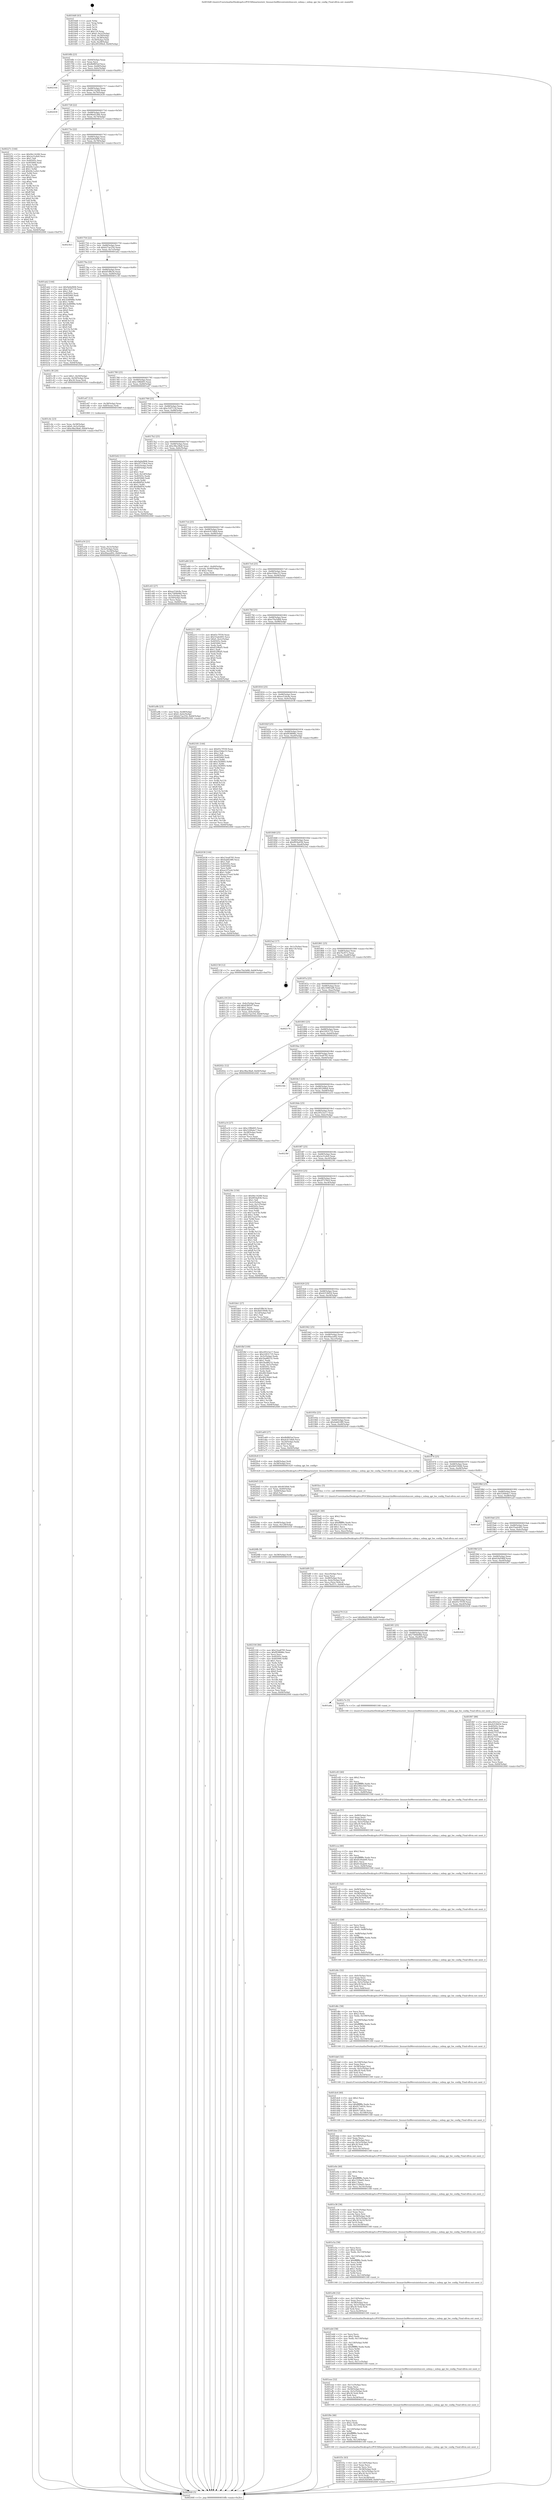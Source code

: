 digraph "0x4016d0" {
  label = "0x4016d0 (/mnt/c/Users/mathe/Desktop/tcc/POCII/binaries/extr_linuxarchx86eventsinteluncore_snbep.c_snbep_qpi_hw_config_Final-ollvm.out::main(0))"
  labelloc = "t"
  node[shape=record]

  Entry [label="",width=0.3,height=0.3,shape=circle,fillcolor=black,style=filled]
  "0x4016fb" [label="{
     0x4016fb [23]\l
     | [instrs]\l
     &nbsp;&nbsp;0x4016fb \<+3\>: mov -0x64(%rbp),%eax\l
     &nbsp;&nbsp;0x4016fe \<+2\>: mov %eax,%ecx\l
     &nbsp;&nbsp;0x401700 \<+6\>: sub $0x8bf805ef,%ecx\l
     &nbsp;&nbsp;0x401706 \<+3\>: mov %eax,-0x68(%rbp)\l
     &nbsp;&nbsp;0x401709 \<+3\>: mov %ecx,-0x6c(%rbp)\l
     &nbsp;&nbsp;0x40170c \<+6\>: je 0000000000402164 \<main+0xa94\>\l
  }"]
  "0x402164" [label="{
     0x402164\l
  }", style=dashed]
  "0x401712" [label="{
     0x401712 [22]\l
     | [instrs]\l
     &nbsp;&nbsp;0x401712 \<+5\>: jmp 0000000000401717 \<main+0x47\>\l
     &nbsp;&nbsp;0x401717 \<+3\>: mov -0x68(%rbp),%eax\l
     &nbsp;&nbsp;0x40171a \<+5\>: sub $0x94c14208,%eax\l
     &nbsp;&nbsp;0x40171f \<+3\>: mov %eax,-0x70(%rbp)\l
     &nbsp;&nbsp;0x401722 \<+6\>: je 0000000000402439 \<main+0xd69\>\l
  }"]
  Exit [label="",width=0.3,height=0.3,shape=circle,fillcolor=black,style=filled,peripheries=2]
  "0x402439" [label="{
     0x402439\l
  }", style=dashed]
  "0x401728" [label="{
     0x401728 [22]\l
     | [instrs]\l
     &nbsp;&nbsp;0x401728 \<+5\>: jmp 000000000040172d \<main+0x5d\>\l
     &nbsp;&nbsp;0x40172d \<+3\>: mov -0x68(%rbp),%eax\l
     &nbsp;&nbsp;0x401730 \<+5\>: sub $0x96e02384,%eax\l
     &nbsp;&nbsp;0x401735 \<+3\>: mov %eax,-0x74(%rbp)\l
     &nbsp;&nbsp;0x401738 \<+6\>: je 000000000040227c \<main+0xbac\>\l
  }"]
  "0x402104" [label="{
     0x402104 [84]\l
     | [instrs]\l
     &nbsp;&nbsp;0x402104 \<+5\>: mov $0x23ea8795,%eax\l
     &nbsp;&nbsp;0x402109 \<+5\>: mov $0xf938686c,%esi\l
     &nbsp;&nbsp;0x40210e \<+2\>: xor %ecx,%ecx\l
     &nbsp;&nbsp;0x402110 \<+7\>: mov 0x40505c,%edx\l
     &nbsp;&nbsp;0x402117 \<+8\>: mov 0x405060,%r8d\l
     &nbsp;&nbsp;0x40211f \<+3\>: sub $0x1,%ecx\l
     &nbsp;&nbsp;0x402122 \<+3\>: mov %edx,%r9d\l
     &nbsp;&nbsp;0x402125 \<+3\>: add %ecx,%r9d\l
     &nbsp;&nbsp;0x402128 \<+4\>: imul %r9d,%edx\l
     &nbsp;&nbsp;0x40212c \<+3\>: and $0x1,%edx\l
     &nbsp;&nbsp;0x40212f \<+3\>: cmp $0x0,%edx\l
     &nbsp;&nbsp;0x402132 \<+4\>: sete %r10b\l
     &nbsp;&nbsp;0x402136 \<+4\>: cmp $0xa,%r8d\l
     &nbsp;&nbsp;0x40213a \<+4\>: setl %r11b\l
     &nbsp;&nbsp;0x40213e \<+3\>: mov %r10b,%bl\l
     &nbsp;&nbsp;0x402141 \<+3\>: and %r11b,%bl\l
     &nbsp;&nbsp;0x402144 \<+3\>: xor %r11b,%r10b\l
     &nbsp;&nbsp;0x402147 \<+3\>: or %r10b,%bl\l
     &nbsp;&nbsp;0x40214a \<+3\>: test $0x1,%bl\l
     &nbsp;&nbsp;0x40214d \<+3\>: cmovne %esi,%eax\l
     &nbsp;&nbsp;0x402150 \<+3\>: mov %eax,-0x64(%rbp)\l
     &nbsp;&nbsp;0x402153 \<+5\>: jmp 0000000000402440 \<main+0xd70\>\l
  }"]
  "0x40227c" [label="{
     0x40227c [144]\l
     | [instrs]\l
     &nbsp;&nbsp;0x40227c \<+5\>: mov $0x94c14208,%eax\l
     &nbsp;&nbsp;0x402281 \<+5\>: mov $0x2a31efe9,%ecx\l
     &nbsp;&nbsp;0x402286 \<+2\>: mov $0x1,%dl\l
     &nbsp;&nbsp;0x402288 \<+7\>: mov 0x40505c,%esi\l
     &nbsp;&nbsp;0x40228f \<+7\>: mov 0x405060,%edi\l
     &nbsp;&nbsp;0x402296 \<+3\>: mov %esi,%r8d\l
     &nbsp;&nbsp;0x402299 \<+7\>: add $0x64c1a2b3,%r8d\l
     &nbsp;&nbsp;0x4022a0 \<+4\>: sub $0x1,%r8d\l
     &nbsp;&nbsp;0x4022a4 \<+7\>: sub $0x64c1a2b3,%r8d\l
     &nbsp;&nbsp;0x4022ab \<+4\>: imul %r8d,%esi\l
     &nbsp;&nbsp;0x4022af \<+3\>: and $0x1,%esi\l
     &nbsp;&nbsp;0x4022b2 \<+3\>: cmp $0x0,%esi\l
     &nbsp;&nbsp;0x4022b5 \<+4\>: sete %r9b\l
     &nbsp;&nbsp;0x4022b9 \<+3\>: cmp $0xa,%edi\l
     &nbsp;&nbsp;0x4022bc \<+4\>: setl %r10b\l
     &nbsp;&nbsp;0x4022c0 \<+3\>: mov %r9b,%r11b\l
     &nbsp;&nbsp;0x4022c3 \<+4\>: xor $0xff,%r11b\l
     &nbsp;&nbsp;0x4022c7 \<+3\>: mov %r10b,%bl\l
     &nbsp;&nbsp;0x4022ca \<+3\>: xor $0xff,%bl\l
     &nbsp;&nbsp;0x4022cd \<+3\>: xor $0x0,%dl\l
     &nbsp;&nbsp;0x4022d0 \<+3\>: mov %r11b,%r14b\l
     &nbsp;&nbsp;0x4022d3 \<+4\>: and $0x0,%r14b\l
     &nbsp;&nbsp;0x4022d7 \<+3\>: and %dl,%r9b\l
     &nbsp;&nbsp;0x4022da \<+3\>: mov %bl,%r15b\l
     &nbsp;&nbsp;0x4022dd \<+4\>: and $0x0,%r15b\l
     &nbsp;&nbsp;0x4022e1 \<+3\>: and %dl,%r10b\l
     &nbsp;&nbsp;0x4022e4 \<+3\>: or %r9b,%r14b\l
     &nbsp;&nbsp;0x4022e7 \<+3\>: or %r10b,%r15b\l
     &nbsp;&nbsp;0x4022ea \<+3\>: xor %r15b,%r14b\l
     &nbsp;&nbsp;0x4022ed \<+3\>: or %bl,%r11b\l
     &nbsp;&nbsp;0x4022f0 \<+4\>: xor $0xff,%r11b\l
     &nbsp;&nbsp;0x4022f4 \<+3\>: or $0x0,%dl\l
     &nbsp;&nbsp;0x4022f7 \<+3\>: and %dl,%r11b\l
     &nbsp;&nbsp;0x4022fa \<+3\>: or %r11b,%r14b\l
     &nbsp;&nbsp;0x4022fd \<+4\>: test $0x1,%r14b\l
     &nbsp;&nbsp;0x402301 \<+3\>: cmovne %ecx,%eax\l
     &nbsp;&nbsp;0x402304 \<+3\>: mov %eax,-0x64(%rbp)\l
     &nbsp;&nbsp;0x402307 \<+5\>: jmp 0000000000402440 \<main+0xd70\>\l
  }"]
  "0x40173e" [label="{
     0x40173e [22]\l
     | [instrs]\l
     &nbsp;&nbsp;0x40173e \<+5\>: jmp 0000000000401743 \<main+0x73\>\l
     &nbsp;&nbsp;0x401743 \<+3\>: mov -0x68(%rbp),%eax\l
     &nbsp;&nbsp;0x401746 \<+5\>: sub $0x9a9ef406,%eax\l
     &nbsp;&nbsp;0x40174b \<+3\>: mov %eax,-0x78(%rbp)\l
     &nbsp;&nbsp;0x40174e \<+6\>: je 00000000004023b3 \<main+0xce3\>\l
  }"]
  "0x4020fb" [label="{
     0x4020fb [9]\l
     | [instrs]\l
     &nbsp;&nbsp;0x4020fb \<+4\>: mov -0x58(%rbp),%rdi\l
     &nbsp;&nbsp;0x4020ff \<+5\>: call 0000000000401030 \<free@plt\>\l
     | [calls]\l
     &nbsp;&nbsp;0x401030 \{1\} (unknown)\l
  }"]
  "0x4023b3" [label="{
     0x4023b3\l
  }", style=dashed]
  "0x401754" [label="{
     0x401754 [22]\l
     | [instrs]\l
     &nbsp;&nbsp;0x401754 \<+5\>: jmp 0000000000401759 \<main+0x89\>\l
     &nbsp;&nbsp;0x401759 \<+3\>: mov -0x68(%rbp),%eax\l
     &nbsp;&nbsp;0x40175c \<+5\>: sub $0xb27ae354,%eax\l
     &nbsp;&nbsp;0x401761 \<+3\>: mov %eax,-0x7c(%rbp)\l
     &nbsp;&nbsp;0x401764 \<+6\>: je 0000000000401ab2 \<main+0x3e2\>\l
  }"]
  "0x4020ec" [label="{
     0x4020ec [15]\l
     | [instrs]\l
     &nbsp;&nbsp;0x4020ec \<+4\>: mov -0x48(%rbp),%rdi\l
     &nbsp;&nbsp;0x4020f0 \<+6\>: mov %eax,-0x128(%rbp)\l
     &nbsp;&nbsp;0x4020f6 \<+5\>: call 0000000000401030 \<free@plt\>\l
     | [calls]\l
     &nbsp;&nbsp;0x401030 \{1\} (unknown)\l
  }"]
  "0x401ab2" [label="{
     0x401ab2 [144]\l
     | [instrs]\l
     &nbsp;&nbsp;0x401ab2 \<+5\>: mov $0x9a9ef406,%eax\l
     &nbsp;&nbsp;0x401ab7 \<+5\>: mov $0xc52f7118,%ecx\l
     &nbsp;&nbsp;0x401abc \<+2\>: mov $0x1,%dl\l
     &nbsp;&nbsp;0x401abe \<+7\>: mov 0x40505c,%esi\l
     &nbsp;&nbsp;0x401ac5 \<+7\>: mov 0x405060,%edi\l
     &nbsp;&nbsp;0x401acc \<+3\>: mov %esi,%r8d\l
     &nbsp;&nbsp;0x401acf \<+7\>: sub $0x3e489f8e,%r8d\l
     &nbsp;&nbsp;0x401ad6 \<+4\>: sub $0x1,%r8d\l
     &nbsp;&nbsp;0x401ada \<+7\>: add $0x3e489f8e,%r8d\l
     &nbsp;&nbsp;0x401ae1 \<+4\>: imul %r8d,%esi\l
     &nbsp;&nbsp;0x401ae5 \<+3\>: and $0x1,%esi\l
     &nbsp;&nbsp;0x401ae8 \<+3\>: cmp $0x0,%esi\l
     &nbsp;&nbsp;0x401aeb \<+4\>: sete %r9b\l
     &nbsp;&nbsp;0x401aef \<+3\>: cmp $0xa,%edi\l
     &nbsp;&nbsp;0x401af2 \<+4\>: setl %r10b\l
     &nbsp;&nbsp;0x401af6 \<+3\>: mov %r9b,%r11b\l
     &nbsp;&nbsp;0x401af9 \<+4\>: xor $0xff,%r11b\l
     &nbsp;&nbsp;0x401afd \<+3\>: mov %r10b,%bl\l
     &nbsp;&nbsp;0x401b00 \<+3\>: xor $0xff,%bl\l
     &nbsp;&nbsp;0x401b03 \<+3\>: xor $0x0,%dl\l
     &nbsp;&nbsp;0x401b06 \<+3\>: mov %r11b,%r14b\l
     &nbsp;&nbsp;0x401b09 \<+4\>: and $0x0,%r14b\l
     &nbsp;&nbsp;0x401b0d \<+3\>: and %dl,%r9b\l
     &nbsp;&nbsp;0x401b10 \<+3\>: mov %bl,%r15b\l
     &nbsp;&nbsp;0x401b13 \<+4\>: and $0x0,%r15b\l
     &nbsp;&nbsp;0x401b17 \<+3\>: and %dl,%r10b\l
     &nbsp;&nbsp;0x401b1a \<+3\>: or %r9b,%r14b\l
     &nbsp;&nbsp;0x401b1d \<+3\>: or %r10b,%r15b\l
     &nbsp;&nbsp;0x401b20 \<+3\>: xor %r15b,%r14b\l
     &nbsp;&nbsp;0x401b23 \<+3\>: or %bl,%r11b\l
     &nbsp;&nbsp;0x401b26 \<+4\>: xor $0xff,%r11b\l
     &nbsp;&nbsp;0x401b2a \<+3\>: or $0x0,%dl\l
     &nbsp;&nbsp;0x401b2d \<+3\>: and %dl,%r11b\l
     &nbsp;&nbsp;0x401b30 \<+3\>: or %r11b,%r14b\l
     &nbsp;&nbsp;0x401b33 \<+4\>: test $0x1,%r14b\l
     &nbsp;&nbsp;0x401b37 \<+3\>: cmovne %ecx,%eax\l
     &nbsp;&nbsp;0x401b3a \<+3\>: mov %eax,-0x64(%rbp)\l
     &nbsp;&nbsp;0x401b3d \<+5\>: jmp 0000000000402440 \<main+0xd70\>\l
  }"]
  "0x40176a" [label="{
     0x40176a [22]\l
     | [instrs]\l
     &nbsp;&nbsp;0x40176a \<+5\>: jmp 000000000040176f \<main+0x9f\>\l
     &nbsp;&nbsp;0x40176f \<+3\>: mov -0x68(%rbp),%eax\l
     &nbsp;&nbsp;0x401772 \<+5\>: sub $0xbf1f8b34,%eax\l
     &nbsp;&nbsp;0x401777 \<+3\>: mov %eax,-0x80(%rbp)\l
     &nbsp;&nbsp;0x40177a \<+6\>: je 0000000000401c38 \<main+0x568\>\l
  }"]
  "0x4020d5" [label="{
     0x4020d5 [23]\l
     | [instrs]\l
     &nbsp;&nbsp;0x4020d5 \<+10\>: movabs $0x4030b6,%rdi\l
     &nbsp;&nbsp;0x4020df \<+3\>: mov %eax,-0x60(%rbp)\l
     &nbsp;&nbsp;0x4020e2 \<+3\>: mov -0x60(%rbp),%esi\l
     &nbsp;&nbsp;0x4020e5 \<+2\>: mov $0x0,%al\l
     &nbsp;&nbsp;0x4020e7 \<+5\>: call 0000000000401040 \<printf@plt\>\l
     | [calls]\l
     &nbsp;&nbsp;0x401040 \{1\} (unknown)\l
  }"]
  "0x401c38" [label="{
     0x401c38 [20]\l
     | [instrs]\l
     &nbsp;&nbsp;0x401c38 \<+7\>: movl $0x1,-0x50(%rbp)\l
     &nbsp;&nbsp;0x401c3f \<+4\>: movslq -0x50(%rbp),%rax\l
     &nbsp;&nbsp;0x401c43 \<+4\>: imul $0x30,%rax,%rdi\l
     &nbsp;&nbsp;0x401c47 \<+5\>: call 0000000000401050 \<malloc@plt\>\l
     | [calls]\l
     &nbsp;&nbsp;0x401050 \{1\} (unknown)\l
  }"]
  "0x401780" [label="{
     0x401780 [25]\l
     | [instrs]\l
     &nbsp;&nbsp;0x401780 \<+5\>: jmp 0000000000401785 \<main+0xb5\>\l
     &nbsp;&nbsp;0x401785 \<+3\>: mov -0x68(%rbp),%eax\l
     &nbsp;&nbsp;0x401788 \<+5\>: sub $0xc1f8b605,%eax\l
     &nbsp;&nbsp;0x40178d \<+6\>: mov %eax,-0x84(%rbp)\l
     &nbsp;&nbsp;0x401793 \<+6\>: je 0000000000401a47 \<main+0x377\>\l
  }"]
  "0x401f3c" [label="{
     0x401f3c [43]\l
     | [instrs]\l
     &nbsp;&nbsp;0x401f3c \<+6\>: mov -0x124(%rbp),%ecx\l
     &nbsp;&nbsp;0x401f42 \<+3\>: imul %eax,%ecx\l
     &nbsp;&nbsp;0x401f45 \<+3\>: movslq %ecx,%rsi\l
     &nbsp;&nbsp;0x401f48 \<+4\>: mov -0x58(%rbp),%rdi\l
     &nbsp;&nbsp;0x401f4c \<+4\>: movslq -0x5c(%rbp),%r10\l
     &nbsp;&nbsp;0x401f50 \<+4\>: imul $0x30,%r10,%r10\l
     &nbsp;&nbsp;0x401f54 \<+3\>: add %r10,%rdi\l
     &nbsp;&nbsp;0x401f57 \<+4\>: mov %rsi,0x28(%rdi)\l
     &nbsp;&nbsp;0x401f5b \<+7\>: movl $0x624d580f,-0x64(%rbp)\l
     &nbsp;&nbsp;0x401f62 \<+5\>: jmp 0000000000402440 \<main+0xd70\>\l
  }"]
  "0x401a47" [label="{
     0x401a47 [13]\l
     | [instrs]\l
     &nbsp;&nbsp;0x401a47 \<+4\>: mov -0x38(%rbp),%rax\l
     &nbsp;&nbsp;0x401a4b \<+4\>: mov 0x8(%rax),%rdi\l
     &nbsp;&nbsp;0x401a4f \<+5\>: call 0000000000401060 \<atoi@plt\>\l
     | [calls]\l
     &nbsp;&nbsp;0x401060 \{1\} (unknown)\l
  }"]
  "0x401799" [label="{
     0x401799 [25]\l
     | [instrs]\l
     &nbsp;&nbsp;0x401799 \<+5\>: jmp 000000000040179e \<main+0xce\>\l
     &nbsp;&nbsp;0x40179e \<+3\>: mov -0x68(%rbp),%eax\l
     &nbsp;&nbsp;0x4017a1 \<+5\>: sub $0xc52f7118,%eax\l
     &nbsp;&nbsp;0x4017a6 \<+6\>: mov %eax,-0x88(%rbp)\l
     &nbsp;&nbsp;0x4017ac \<+6\>: je 0000000000401b42 \<main+0x472\>\l
  }"]
  "0x401f0e" [label="{
     0x401f0e [46]\l
     | [instrs]\l
     &nbsp;&nbsp;0x401f0e \<+2\>: xor %ecx,%ecx\l
     &nbsp;&nbsp;0x401f10 \<+5\>: mov $0x2,%edx\l
     &nbsp;&nbsp;0x401f15 \<+6\>: mov %edx,-0x120(%rbp)\l
     &nbsp;&nbsp;0x401f1b \<+1\>: cltd\l
     &nbsp;&nbsp;0x401f1c \<+7\>: mov -0x120(%rbp),%r8d\l
     &nbsp;&nbsp;0x401f23 \<+3\>: idiv %r8d\l
     &nbsp;&nbsp;0x401f26 \<+6\>: imul $0xfffffffe,%edx,%edx\l
     &nbsp;&nbsp;0x401f2c \<+3\>: sub $0x1,%ecx\l
     &nbsp;&nbsp;0x401f2f \<+2\>: sub %ecx,%edx\l
     &nbsp;&nbsp;0x401f31 \<+6\>: mov %edx,-0x124(%rbp)\l
     &nbsp;&nbsp;0x401f37 \<+5\>: call 0000000000401160 \<next_i\>\l
     | [calls]\l
     &nbsp;&nbsp;0x401160 \{1\} (/mnt/c/Users/mathe/Desktop/tcc/POCII/binaries/extr_linuxarchx86eventsinteluncore_snbep.c_snbep_qpi_hw_config_Final-ollvm.out::next_i)\l
  }"]
  "0x401b42" [label="{
     0x401b42 [111]\l
     | [instrs]\l
     &nbsp;&nbsp;0x401b42 \<+5\>: mov $0x9a9ef406,%eax\l
     &nbsp;&nbsp;0x401b47 \<+5\>: mov $0x2f7378c0,%ecx\l
     &nbsp;&nbsp;0x401b4c \<+3\>: mov -0x4c(%rbp),%edx\l
     &nbsp;&nbsp;0x401b4f \<+3\>: cmp -0x40(%rbp),%edx\l
     &nbsp;&nbsp;0x401b52 \<+4\>: setl %sil\l
     &nbsp;&nbsp;0x401b56 \<+4\>: and $0x1,%sil\l
     &nbsp;&nbsp;0x401b5a \<+4\>: mov %sil,-0x1d(%rbp)\l
     &nbsp;&nbsp;0x401b5e \<+7\>: mov 0x40505c,%edx\l
     &nbsp;&nbsp;0x401b65 \<+7\>: mov 0x405060,%edi\l
     &nbsp;&nbsp;0x401b6c \<+3\>: mov %edx,%r8d\l
     &nbsp;&nbsp;0x401b6f \<+7\>: sub $0x8b6f5d,%r8d\l
     &nbsp;&nbsp;0x401b76 \<+4\>: sub $0x1,%r8d\l
     &nbsp;&nbsp;0x401b7a \<+7\>: add $0x8b6f5d,%r8d\l
     &nbsp;&nbsp;0x401b81 \<+4\>: imul %r8d,%edx\l
     &nbsp;&nbsp;0x401b85 \<+3\>: and $0x1,%edx\l
     &nbsp;&nbsp;0x401b88 \<+3\>: cmp $0x0,%edx\l
     &nbsp;&nbsp;0x401b8b \<+4\>: sete %sil\l
     &nbsp;&nbsp;0x401b8f \<+3\>: cmp $0xa,%edi\l
     &nbsp;&nbsp;0x401b92 \<+4\>: setl %r9b\l
     &nbsp;&nbsp;0x401b96 \<+3\>: mov %sil,%r10b\l
     &nbsp;&nbsp;0x401b99 \<+3\>: and %r9b,%r10b\l
     &nbsp;&nbsp;0x401b9c \<+3\>: xor %r9b,%sil\l
     &nbsp;&nbsp;0x401b9f \<+3\>: or %sil,%r10b\l
     &nbsp;&nbsp;0x401ba2 \<+4\>: test $0x1,%r10b\l
     &nbsp;&nbsp;0x401ba6 \<+3\>: cmovne %ecx,%eax\l
     &nbsp;&nbsp;0x401ba9 \<+3\>: mov %eax,-0x64(%rbp)\l
     &nbsp;&nbsp;0x401bac \<+5\>: jmp 0000000000402440 \<main+0xd70\>\l
  }"]
  "0x4017b2" [label="{
     0x4017b2 [25]\l
     | [instrs]\l
     &nbsp;&nbsp;0x4017b2 \<+5\>: jmp 00000000004017b7 \<main+0xe7\>\l
     &nbsp;&nbsp;0x4017b7 \<+3\>: mov -0x68(%rbp),%eax\l
     &nbsp;&nbsp;0x4017ba \<+5\>: sub $0xc9ba38a8,%eax\l
     &nbsp;&nbsp;0x4017bf \<+6\>: mov %eax,-0x8c(%rbp)\l
     &nbsp;&nbsp;0x4017c5 \<+6\>: je 0000000000401c63 \<main+0x593\>\l
  }"]
  "0x401eee" [label="{
     0x401eee [32]\l
     | [instrs]\l
     &nbsp;&nbsp;0x401eee \<+6\>: mov -0x11c(%rbp),%ecx\l
     &nbsp;&nbsp;0x401ef4 \<+3\>: imul %eax,%ecx\l
     &nbsp;&nbsp;0x401ef7 \<+4\>: mov -0x58(%rbp),%rsi\l
     &nbsp;&nbsp;0x401efb \<+4\>: movslq -0x5c(%rbp),%rdi\l
     &nbsp;&nbsp;0x401eff \<+4\>: imul $0x30,%rdi,%rdi\l
     &nbsp;&nbsp;0x401f03 \<+3\>: add %rdi,%rsi\l
     &nbsp;&nbsp;0x401f06 \<+3\>: mov %ecx,0x24(%rsi)\l
     &nbsp;&nbsp;0x401f09 \<+5\>: call 0000000000401160 \<next_i\>\l
     | [calls]\l
     &nbsp;&nbsp;0x401160 \{1\} (/mnt/c/Users/mathe/Desktop/tcc/POCII/binaries/extr_linuxarchx86eventsinteluncore_snbep.c_snbep_qpi_hw_config_Final-ollvm.out::next_i)\l
  }"]
  "0x401c63" [label="{
     0x401c63 [27]\l
     | [instrs]\l
     &nbsp;&nbsp;0x401c63 \<+5\>: mov $0xee53dc8a,%eax\l
     &nbsp;&nbsp;0x401c68 \<+5\>: mov $0x7560b08d,%ecx\l
     &nbsp;&nbsp;0x401c6d \<+3\>: mov -0x5c(%rbp),%edx\l
     &nbsp;&nbsp;0x401c70 \<+3\>: cmp -0x50(%rbp),%edx\l
     &nbsp;&nbsp;0x401c73 \<+3\>: cmovl %ecx,%eax\l
     &nbsp;&nbsp;0x401c76 \<+3\>: mov %eax,-0x64(%rbp)\l
     &nbsp;&nbsp;0x401c79 \<+5\>: jmp 0000000000402440 \<main+0xd70\>\l
  }"]
  "0x4017cb" [label="{
     0x4017cb [25]\l
     | [instrs]\l
     &nbsp;&nbsp;0x4017cb \<+5\>: jmp 00000000004017d0 \<main+0x100\>\l
     &nbsp;&nbsp;0x4017d0 \<+3\>: mov -0x68(%rbp),%eax\l
     &nbsp;&nbsp;0x4017d3 \<+5\>: sub $0xdc4154b9,%eax\l
     &nbsp;&nbsp;0x4017d8 \<+6\>: mov %eax,-0x90(%rbp)\l
     &nbsp;&nbsp;0x4017de \<+6\>: je 0000000000401a84 \<main+0x3b4\>\l
  }"]
  "0x401eb4" [label="{
     0x401eb4 [58]\l
     | [instrs]\l
     &nbsp;&nbsp;0x401eb4 \<+2\>: xor %ecx,%ecx\l
     &nbsp;&nbsp;0x401eb6 \<+5\>: mov $0x2,%edx\l
     &nbsp;&nbsp;0x401ebb \<+6\>: mov %edx,-0x118(%rbp)\l
     &nbsp;&nbsp;0x401ec1 \<+1\>: cltd\l
     &nbsp;&nbsp;0x401ec2 \<+7\>: mov -0x118(%rbp),%r8d\l
     &nbsp;&nbsp;0x401ec9 \<+3\>: idiv %r8d\l
     &nbsp;&nbsp;0x401ecc \<+6\>: imul $0xfffffffe,%edx,%edx\l
     &nbsp;&nbsp;0x401ed2 \<+3\>: mov %ecx,%r9d\l
     &nbsp;&nbsp;0x401ed5 \<+3\>: sub %edx,%r9d\l
     &nbsp;&nbsp;0x401ed8 \<+2\>: mov %ecx,%edx\l
     &nbsp;&nbsp;0x401eda \<+3\>: sub $0x1,%edx\l
     &nbsp;&nbsp;0x401edd \<+3\>: add %edx,%r9d\l
     &nbsp;&nbsp;0x401ee0 \<+3\>: sub %r9d,%ecx\l
     &nbsp;&nbsp;0x401ee3 \<+6\>: mov %ecx,-0x11c(%rbp)\l
     &nbsp;&nbsp;0x401ee9 \<+5\>: call 0000000000401160 \<next_i\>\l
     | [calls]\l
     &nbsp;&nbsp;0x401160 \{1\} (/mnt/c/Users/mathe/Desktop/tcc/POCII/binaries/extr_linuxarchx86eventsinteluncore_snbep.c_snbep_qpi_hw_config_Final-ollvm.out::next_i)\l
  }"]
  "0x401a84" [label="{
     0x401a84 [23]\l
     | [instrs]\l
     &nbsp;&nbsp;0x401a84 \<+7\>: movl $0x1,-0x40(%rbp)\l
     &nbsp;&nbsp;0x401a8b \<+4\>: movslq -0x40(%rbp),%rax\l
     &nbsp;&nbsp;0x401a8f \<+4\>: shl $0x2,%rax\l
     &nbsp;&nbsp;0x401a93 \<+3\>: mov %rax,%rdi\l
     &nbsp;&nbsp;0x401a96 \<+5\>: call 0000000000401050 \<malloc@plt\>\l
     | [calls]\l
     &nbsp;&nbsp;0x401050 \{1\} (unknown)\l
  }"]
  "0x4017e4" [label="{
     0x4017e4 [25]\l
     | [instrs]\l
     &nbsp;&nbsp;0x4017e4 \<+5\>: jmp 00000000004017e9 \<main+0x119\>\l
     &nbsp;&nbsp;0x4017e9 \<+3\>: mov -0x68(%rbp),%eax\l
     &nbsp;&nbsp;0x4017ec \<+5\>: sub $0xe10dec53,%eax\l
     &nbsp;&nbsp;0x4017f1 \<+6\>: mov %eax,-0x94(%rbp)\l
     &nbsp;&nbsp;0x4017f7 \<+6\>: je 0000000000402211 \<main+0xb41\>\l
  }"]
  "0x401e94" [label="{
     0x401e94 [32]\l
     | [instrs]\l
     &nbsp;&nbsp;0x401e94 \<+6\>: mov -0x114(%rbp),%ecx\l
     &nbsp;&nbsp;0x401e9a \<+3\>: imul %eax,%ecx\l
     &nbsp;&nbsp;0x401e9d \<+4\>: mov -0x58(%rbp),%rsi\l
     &nbsp;&nbsp;0x401ea1 \<+4\>: movslq -0x5c(%rbp),%rdi\l
     &nbsp;&nbsp;0x401ea5 \<+4\>: imul $0x30,%rdi,%rdi\l
     &nbsp;&nbsp;0x401ea9 \<+3\>: add %rdi,%rsi\l
     &nbsp;&nbsp;0x401eac \<+3\>: mov %ecx,0x20(%rsi)\l
     &nbsp;&nbsp;0x401eaf \<+5\>: call 0000000000401160 \<next_i\>\l
     | [calls]\l
     &nbsp;&nbsp;0x401160 \{1\} (/mnt/c/Users/mathe/Desktop/tcc/POCII/binaries/extr_linuxarchx86eventsinteluncore_snbep.c_snbep_qpi_hw_config_Final-ollvm.out::next_i)\l
  }"]
  "0x402211" [label="{
     0x402211 [95]\l
     | [instrs]\l
     &nbsp;&nbsp;0x402211 \<+5\>: mov $0x65c7f559,%eax\l
     &nbsp;&nbsp;0x402216 \<+5\>: mov $0x55adc605,%ecx\l
     &nbsp;&nbsp;0x40221b \<+7\>: movl $0x0,-0x2c(%rbp)\l
     &nbsp;&nbsp;0x402222 \<+7\>: mov 0x40505c,%edx\l
     &nbsp;&nbsp;0x402229 \<+7\>: mov 0x405060,%esi\l
     &nbsp;&nbsp;0x402230 \<+2\>: mov %edx,%edi\l
     &nbsp;&nbsp;0x402232 \<+6\>: add $0x832f8af5,%edi\l
     &nbsp;&nbsp;0x402238 \<+3\>: sub $0x1,%edi\l
     &nbsp;&nbsp;0x40223b \<+6\>: sub $0x832f8af5,%edi\l
     &nbsp;&nbsp;0x402241 \<+3\>: imul %edi,%edx\l
     &nbsp;&nbsp;0x402244 \<+3\>: and $0x1,%edx\l
     &nbsp;&nbsp;0x402247 \<+3\>: cmp $0x0,%edx\l
     &nbsp;&nbsp;0x40224a \<+4\>: sete %r8b\l
     &nbsp;&nbsp;0x40224e \<+3\>: cmp $0xa,%esi\l
     &nbsp;&nbsp;0x402251 \<+4\>: setl %r9b\l
     &nbsp;&nbsp;0x402255 \<+3\>: mov %r8b,%r10b\l
     &nbsp;&nbsp;0x402258 \<+3\>: and %r9b,%r10b\l
     &nbsp;&nbsp;0x40225b \<+3\>: xor %r9b,%r8b\l
     &nbsp;&nbsp;0x40225e \<+3\>: or %r8b,%r10b\l
     &nbsp;&nbsp;0x402261 \<+4\>: test $0x1,%r10b\l
     &nbsp;&nbsp;0x402265 \<+3\>: cmovne %ecx,%eax\l
     &nbsp;&nbsp;0x402268 \<+3\>: mov %eax,-0x64(%rbp)\l
     &nbsp;&nbsp;0x40226b \<+5\>: jmp 0000000000402440 \<main+0xd70\>\l
  }"]
  "0x4017fd" [label="{
     0x4017fd [25]\l
     | [instrs]\l
     &nbsp;&nbsp;0x4017fd \<+5\>: jmp 0000000000401802 \<main+0x132\>\l
     &nbsp;&nbsp;0x401802 \<+3\>: mov -0x68(%rbp),%eax\l
     &nbsp;&nbsp;0x401805 \<+5\>: sub $0xe70a5d08,%eax\l
     &nbsp;&nbsp;0x40180a \<+6\>: mov %eax,-0x98(%rbp)\l
     &nbsp;&nbsp;0x401810 \<+6\>: je 0000000000402181 \<main+0xab1\>\l
  }"]
  "0x401e5a" [label="{
     0x401e5a [58]\l
     | [instrs]\l
     &nbsp;&nbsp;0x401e5a \<+2\>: xor %ecx,%ecx\l
     &nbsp;&nbsp;0x401e5c \<+5\>: mov $0x2,%edx\l
     &nbsp;&nbsp;0x401e61 \<+6\>: mov %edx,-0x110(%rbp)\l
     &nbsp;&nbsp;0x401e67 \<+1\>: cltd\l
     &nbsp;&nbsp;0x401e68 \<+7\>: mov -0x110(%rbp),%r8d\l
     &nbsp;&nbsp;0x401e6f \<+3\>: idiv %r8d\l
     &nbsp;&nbsp;0x401e72 \<+6\>: imul $0xfffffffe,%edx,%edx\l
     &nbsp;&nbsp;0x401e78 \<+3\>: mov %ecx,%r9d\l
     &nbsp;&nbsp;0x401e7b \<+3\>: sub %edx,%r9d\l
     &nbsp;&nbsp;0x401e7e \<+2\>: mov %ecx,%edx\l
     &nbsp;&nbsp;0x401e80 \<+3\>: sub $0x1,%edx\l
     &nbsp;&nbsp;0x401e83 \<+3\>: add %edx,%r9d\l
     &nbsp;&nbsp;0x401e86 \<+3\>: sub %r9d,%ecx\l
     &nbsp;&nbsp;0x401e89 \<+6\>: mov %ecx,-0x114(%rbp)\l
     &nbsp;&nbsp;0x401e8f \<+5\>: call 0000000000401160 \<next_i\>\l
     | [calls]\l
     &nbsp;&nbsp;0x401160 \{1\} (/mnt/c/Users/mathe/Desktop/tcc/POCII/binaries/extr_linuxarchx86eventsinteluncore_snbep.c_snbep_qpi_hw_config_Final-ollvm.out::next_i)\l
  }"]
  "0x402181" [label="{
     0x402181 [144]\l
     | [instrs]\l
     &nbsp;&nbsp;0x402181 \<+5\>: mov $0x65c7f559,%eax\l
     &nbsp;&nbsp;0x402186 \<+5\>: mov $0xe10dec53,%ecx\l
     &nbsp;&nbsp;0x40218b \<+2\>: mov $0x1,%dl\l
     &nbsp;&nbsp;0x40218d \<+7\>: mov 0x40505c,%esi\l
     &nbsp;&nbsp;0x402194 \<+7\>: mov 0x405060,%edi\l
     &nbsp;&nbsp;0x40219b \<+3\>: mov %esi,%r8d\l
     &nbsp;&nbsp;0x40219e \<+7\>: add $0xc5f2f005,%r8d\l
     &nbsp;&nbsp;0x4021a5 \<+4\>: sub $0x1,%r8d\l
     &nbsp;&nbsp;0x4021a9 \<+7\>: sub $0xc5f2f005,%r8d\l
     &nbsp;&nbsp;0x4021b0 \<+4\>: imul %r8d,%esi\l
     &nbsp;&nbsp;0x4021b4 \<+3\>: and $0x1,%esi\l
     &nbsp;&nbsp;0x4021b7 \<+3\>: cmp $0x0,%esi\l
     &nbsp;&nbsp;0x4021ba \<+4\>: sete %r9b\l
     &nbsp;&nbsp;0x4021be \<+3\>: cmp $0xa,%edi\l
     &nbsp;&nbsp;0x4021c1 \<+4\>: setl %r10b\l
     &nbsp;&nbsp;0x4021c5 \<+3\>: mov %r9b,%r11b\l
     &nbsp;&nbsp;0x4021c8 \<+4\>: xor $0xff,%r11b\l
     &nbsp;&nbsp;0x4021cc \<+3\>: mov %r10b,%bl\l
     &nbsp;&nbsp;0x4021cf \<+3\>: xor $0xff,%bl\l
     &nbsp;&nbsp;0x4021d2 \<+3\>: xor $0x0,%dl\l
     &nbsp;&nbsp;0x4021d5 \<+3\>: mov %r11b,%r14b\l
     &nbsp;&nbsp;0x4021d8 \<+4\>: and $0x0,%r14b\l
     &nbsp;&nbsp;0x4021dc \<+3\>: and %dl,%r9b\l
     &nbsp;&nbsp;0x4021df \<+3\>: mov %bl,%r15b\l
     &nbsp;&nbsp;0x4021e2 \<+4\>: and $0x0,%r15b\l
     &nbsp;&nbsp;0x4021e6 \<+3\>: and %dl,%r10b\l
     &nbsp;&nbsp;0x4021e9 \<+3\>: or %r9b,%r14b\l
     &nbsp;&nbsp;0x4021ec \<+3\>: or %r10b,%r15b\l
     &nbsp;&nbsp;0x4021ef \<+3\>: xor %r15b,%r14b\l
     &nbsp;&nbsp;0x4021f2 \<+3\>: or %bl,%r11b\l
     &nbsp;&nbsp;0x4021f5 \<+4\>: xor $0xff,%r11b\l
     &nbsp;&nbsp;0x4021f9 \<+3\>: or $0x0,%dl\l
     &nbsp;&nbsp;0x4021fc \<+3\>: and %dl,%r11b\l
     &nbsp;&nbsp;0x4021ff \<+3\>: or %r11b,%r14b\l
     &nbsp;&nbsp;0x402202 \<+4\>: test $0x1,%r14b\l
     &nbsp;&nbsp;0x402206 \<+3\>: cmovne %ecx,%eax\l
     &nbsp;&nbsp;0x402209 \<+3\>: mov %eax,-0x64(%rbp)\l
     &nbsp;&nbsp;0x40220c \<+5\>: jmp 0000000000402440 \<main+0xd70\>\l
  }"]
  "0x401816" [label="{
     0x401816 [25]\l
     | [instrs]\l
     &nbsp;&nbsp;0x401816 \<+5\>: jmp 000000000040181b \<main+0x14b\>\l
     &nbsp;&nbsp;0x40181b \<+3\>: mov -0x68(%rbp),%eax\l
     &nbsp;&nbsp;0x40181e \<+5\>: sub $0xee53dc8a,%eax\l
     &nbsp;&nbsp;0x401823 \<+6\>: mov %eax,-0x9c(%rbp)\l
     &nbsp;&nbsp;0x401829 \<+6\>: je 0000000000402038 \<main+0x968\>\l
  }"]
  "0x401e36" [label="{
     0x401e36 [36]\l
     | [instrs]\l
     &nbsp;&nbsp;0x401e36 \<+6\>: mov -0x10c(%rbp),%ecx\l
     &nbsp;&nbsp;0x401e3c \<+3\>: imul %eax,%ecx\l
     &nbsp;&nbsp;0x401e3f \<+3\>: movslq %ecx,%rsi\l
     &nbsp;&nbsp;0x401e42 \<+4\>: mov -0x58(%rbp),%rdi\l
     &nbsp;&nbsp;0x401e46 \<+4\>: movslq -0x5c(%rbp),%r10\l
     &nbsp;&nbsp;0x401e4a \<+4\>: imul $0x30,%r10,%r10\l
     &nbsp;&nbsp;0x401e4e \<+3\>: add %r10,%rdi\l
     &nbsp;&nbsp;0x401e51 \<+4\>: mov %rsi,0x18(%rdi)\l
     &nbsp;&nbsp;0x401e55 \<+5\>: call 0000000000401160 \<next_i\>\l
     | [calls]\l
     &nbsp;&nbsp;0x401160 \{1\} (/mnt/c/Users/mathe/Desktop/tcc/POCII/binaries/extr_linuxarchx86eventsinteluncore_snbep.c_snbep_qpi_hw_config_Final-ollvm.out::next_i)\l
  }"]
  "0x402038" [label="{
     0x402038 [144]\l
     | [instrs]\l
     &nbsp;&nbsp;0x402038 \<+5\>: mov $0x23ea8795,%eax\l
     &nbsp;&nbsp;0x40203d \<+5\>: mov $0x4ab618f0,%ecx\l
     &nbsp;&nbsp;0x402042 \<+2\>: mov $0x1,%dl\l
     &nbsp;&nbsp;0x402044 \<+7\>: mov 0x40505c,%esi\l
     &nbsp;&nbsp;0x40204b \<+7\>: mov 0x405060,%edi\l
     &nbsp;&nbsp;0x402052 \<+3\>: mov %esi,%r8d\l
     &nbsp;&nbsp;0x402055 \<+7\>: sub $0xee1f7ee4,%r8d\l
     &nbsp;&nbsp;0x40205c \<+4\>: sub $0x1,%r8d\l
     &nbsp;&nbsp;0x402060 \<+7\>: add $0xee1f7ee4,%r8d\l
     &nbsp;&nbsp;0x402067 \<+4\>: imul %r8d,%esi\l
     &nbsp;&nbsp;0x40206b \<+3\>: and $0x1,%esi\l
     &nbsp;&nbsp;0x40206e \<+3\>: cmp $0x0,%esi\l
     &nbsp;&nbsp;0x402071 \<+4\>: sete %r9b\l
     &nbsp;&nbsp;0x402075 \<+3\>: cmp $0xa,%edi\l
     &nbsp;&nbsp;0x402078 \<+4\>: setl %r10b\l
     &nbsp;&nbsp;0x40207c \<+3\>: mov %r9b,%r11b\l
     &nbsp;&nbsp;0x40207f \<+4\>: xor $0xff,%r11b\l
     &nbsp;&nbsp;0x402083 \<+3\>: mov %r10b,%bl\l
     &nbsp;&nbsp;0x402086 \<+3\>: xor $0xff,%bl\l
     &nbsp;&nbsp;0x402089 \<+3\>: xor $0x1,%dl\l
     &nbsp;&nbsp;0x40208c \<+3\>: mov %r11b,%r14b\l
     &nbsp;&nbsp;0x40208f \<+4\>: and $0xff,%r14b\l
     &nbsp;&nbsp;0x402093 \<+3\>: and %dl,%r9b\l
     &nbsp;&nbsp;0x402096 \<+3\>: mov %bl,%r15b\l
     &nbsp;&nbsp;0x402099 \<+4\>: and $0xff,%r15b\l
     &nbsp;&nbsp;0x40209d \<+3\>: and %dl,%r10b\l
     &nbsp;&nbsp;0x4020a0 \<+3\>: or %r9b,%r14b\l
     &nbsp;&nbsp;0x4020a3 \<+3\>: or %r10b,%r15b\l
     &nbsp;&nbsp;0x4020a6 \<+3\>: xor %r15b,%r14b\l
     &nbsp;&nbsp;0x4020a9 \<+3\>: or %bl,%r11b\l
     &nbsp;&nbsp;0x4020ac \<+4\>: xor $0xff,%r11b\l
     &nbsp;&nbsp;0x4020b0 \<+3\>: or $0x1,%dl\l
     &nbsp;&nbsp;0x4020b3 \<+3\>: and %dl,%r11b\l
     &nbsp;&nbsp;0x4020b6 \<+3\>: or %r11b,%r14b\l
     &nbsp;&nbsp;0x4020b9 \<+4\>: test $0x1,%r14b\l
     &nbsp;&nbsp;0x4020bd \<+3\>: cmovne %ecx,%eax\l
     &nbsp;&nbsp;0x4020c0 \<+3\>: mov %eax,-0x64(%rbp)\l
     &nbsp;&nbsp;0x4020c3 \<+5\>: jmp 0000000000402440 \<main+0xd70\>\l
  }"]
  "0x40182f" [label="{
     0x40182f [25]\l
     | [instrs]\l
     &nbsp;&nbsp;0x40182f \<+5\>: jmp 0000000000401834 \<main+0x164\>\l
     &nbsp;&nbsp;0x401834 \<+3\>: mov -0x68(%rbp),%eax\l
     &nbsp;&nbsp;0x401837 \<+5\>: sub $0xf938686c,%eax\l
     &nbsp;&nbsp;0x40183c \<+6\>: mov %eax,-0xa0(%rbp)\l
     &nbsp;&nbsp;0x401842 \<+6\>: je 0000000000402158 \<main+0xa88\>\l
  }"]
  "0x401e0e" [label="{
     0x401e0e [40]\l
     | [instrs]\l
     &nbsp;&nbsp;0x401e0e \<+5\>: mov $0x2,%ecx\l
     &nbsp;&nbsp;0x401e13 \<+1\>: cltd\l
     &nbsp;&nbsp;0x401e14 \<+2\>: idiv %ecx\l
     &nbsp;&nbsp;0x401e16 \<+6\>: imul $0xfffffffe,%edx,%ecx\l
     &nbsp;&nbsp;0x401e1c \<+6\>: sub $0x1529a05,%ecx\l
     &nbsp;&nbsp;0x401e22 \<+3\>: add $0x1,%ecx\l
     &nbsp;&nbsp;0x401e25 \<+6\>: add $0x1529a05,%ecx\l
     &nbsp;&nbsp;0x401e2b \<+6\>: mov %ecx,-0x10c(%rbp)\l
     &nbsp;&nbsp;0x401e31 \<+5\>: call 0000000000401160 \<next_i\>\l
     | [calls]\l
     &nbsp;&nbsp;0x401160 \{1\} (/mnt/c/Users/mathe/Desktop/tcc/POCII/binaries/extr_linuxarchx86eventsinteluncore_snbep.c_snbep_qpi_hw_config_Final-ollvm.out::next_i)\l
  }"]
  "0x402158" [label="{
     0x402158 [12]\l
     | [instrs]\l
     &nbsp;&nbsp;0x402158 \<+7\>: movl $0xe70a5d08,-0x64(%rbp)\l
     &nbsp;&nbsp;0x40215f \<+5\>: jmp 0000000000402440 \<main+0xd70\>\l
  }"]
  "0x401848" [label="{
     0x401848 [25]\l
     | [instrs]\l
     &nbsp;&nbsp;0x401848 \<+5\>: jmp 000000000040184d \<main+0x17d\>\l
     &nbsp;&nbsp;0x40184d \<+3\>: mov -0x68(%rbp),%eax\l
     &nbsp;&nbsp;0x401850 \<+5\>: sub $0xf954a936,%eax\l
     &nbsp;&nbsp;0x401855 \<+6\>: mov %eax,-0xa4(%rbp)\l
     &nbsp;&nbsp;0x40185b \<+6\>: je 00000000004023a2 \<main+0xcd2\>\l
  }"]
  "0x401dee" [label="{
     0x401dee [32]\l
     | [instrs]\l
     &nbsp;&nbsp;0x401dee \<+6\>: mov -0x108(%rbp),%ecx\l
     &nbsp;&nbsp;0x401df4 \<+3\>: imul %eax,%ecx\l
     &nbsp;&nbsp;0x401df7 \<+4\>: mov -0x58(%rbp),%rsi\l
     &nbsp;&nbsp;0x401dfb \<+4\>: movslq -0x5c(%rbp),%rdi\l
     &nbsp;&nbsp;0x401dff \<+4\>: imul $0x30,%rdi,%rdi\l
     &nbsp;&nbsp;0x401e03 \<+3\>: add %rdi,%rsi\l
     &nbsp;&nbsp;0x401e06 \<+3\>: mov %ecx,0x14(%rsi)\l
     &nbsp;&nbsp;0x401e09 \<+5\>: call 0000000000401160 \<next_i\>\l
     | [calls]\l
     &nbsp;&nbsp;0x401160 \{1\} (/mnt/c/Users/mathe/Desktop/tcc/POCII/binaries/extr_linuxarchx86eventsinteluncore_snbep.c_snbep_qpi_hw_config_Final-ollvm.out::next_i)\l
  }"]
  "0x4023a2" [label="{
     0x4023a2 [17]\l
     | [instrs]\l
     &nbsp;&nbsp;0x4023a2 \<+3\>: mov -0x1c(%rbp),%eax\l
     &nbsp;&nbsp;0x4023a5 \<+7\>: add $0x118,%rsp\l
     &nbsp;&nbsp;0x4023ac \<+1\>: pop %rbx\l
     &nbsp;&nbsp;0x4023ad \<+2\>: pop %r14\l
     &nbsp;&nbsp;0x4023af \<+2\>: pop %r15\l
     &nbsp;&nbsp;0x4023b1 \<+1\>: pop %rbp\l
     &nbsp;&nbsp;0x4023b2 \<+1\>: ret\l
  }"]
  "0x401861" [label="{
     0x401861 [25]\l
     | [instrs]\l
     &nbsp;&nbsp;0x401861 \<+5\>: jmp 0000000000401866 \<main+0x196\>\l
     &nbsp;&nbsp;0x401866 \<+3\>: mov -0x68(%rbp),%eax\l
     &nbsp;&nbsp;0x401869 \<+5\>: sub $0x7bcf57c,%eax\l
     &nbsp;&nbsp;0x40186e \<+6\>: mov %eax,-0xa8(%rbp)\l
     &nbsp;&nbsp;0x401874 \<+6\>: je 0000000000401c19 \<main+0x549\>\l
  }"]
  "0x401dc6" [label="{
     0x401dc6 [40]\l
     | [instrs]\l
     &nbsp;&nbsp;0x401dc6 \<+5\>: mov $0x2,%ecx\l
     &nbsp;&nbsp;0x401dcb \<+1\>: cltd\l
     &nbsp;&nbsp;0x401dcc \<+2\>: idiv %ecx\l
     &nbsp;&nbsp;0x401dce \<+6\>: imul $0xfffffffe,%edx,%ecx\l
     &nbsp;&nbsp;0x401dd4 \<+6\>: sub $0x917a81fc,%ecx\l
     &nbsp;&nbsp;0x401dda \<+3\>: add $0x1,%ecx\l
     &nbsp;&nbsp;0x401ddd \<+6\>: add $0x917a81fc,%ecx\l
     &nbsp;&nbsp;0x401de3 \<+6\>: mov %ecx,-0x108(%rbp)\l
     &nbsp;&nbsp;0x401de9 \<+5\>: call 0000000000401160 \<next_i\>\l
     | [calls]\l
     &nbsp;&nbsp;0x401160 \{1\} (/mnt/c/Users/mathe/Desktop/tcc/POCII/binaries/extr_linuxarchx86eventsinteluncore_snbep.c_snbep_qpi_hw_config_Final-ollvm.out::next_i)\l
  }"]
  "0x401c19" [label="{
     0x401c19 [31]\l
     | [instrs]\l
     &nbsp;&nbsp;0x401c19 \<+3\>: mov -0x4c(%rbp),%eax\l
     &nbsp;&nbsp;0x401c1c \<+5\>: add $0x836f2d7,%eax\l
     &nbsp;&nbsp;0x401c21 \<+3\>: add $0x1,%eax\l
     &nbsp;&nbsp;0x401c24 \<+5\>: sub $0x836f2d7,%eax\l
     &nbsp;&nbsp;0x401c29 \<+3\>: mov %eax,-0x4c(%rbp)\l
     &nbsp;&nbsp;0x401c2c \<+7\>: movl $0xb27ae354,-0x64(%rbp)\l
     &nbsp;&nbsp;0x401c33 \<+5\>: jmp 0000000000402440 \<main+0xd70\>\l
  }"]
  "0x40187a" [label="{
     0x40187a [25]\l
     | [instrs]\l
     &nbsp;&nbsp;0x40187a \<+5\>: jmp 000000000040187f \<main+0x1af\>\l
     &nbsp;&nbsp;0x40187f \<+3\>: mov -0x68(%rbp),%eax\l
     &nbsp;&nbsp;0x401882 \<+5\>: sub $0x16983af6,%eax\l
     &nbsp;&nbsp;0x401887 \<+6\>: mov %eax,-0xac(%rbp)\l
     &nbsp;&nbsp;0x40188d \<+6\>: je 0000000000402170 \<main+0xaa0\>\l
  }"]
  "0x401da6" [label="{
     0x401da6 [32]\l
     | [instrs]\l
     &nbsp;&nbsp;0x401da6 \<+6\>: mov -0x104(%rbp),%ecx\l
     &nbsp;&nbsp;0x401dac \<+3\>: imul %eax,%ecx\l
     &nbsp;&nbsp;0x401daf \<+4\>: mov -0x58(%rbp),%rsi\l
     &nbsp;&nbsp;0x401db3 \<+4\>: movslq -0x5c(%rbp),%rdi\l
     &nbsp;&nbsp;0x401db7 \<+4\>: imul $0x30,%rdi,%rdi\l
     &nbsp;&nbsp;0x401dbb \<+3\>: add %rdi,%rsi\l
     &nbsp;&nbsp;0x401dbe \<+3\>: mov %ecx,0x10(%rsi)\l
     &nbsp;&nbsp;0x401dc1 \<+5\>: call 0000000000401160 \<next_i\>\l
     | [calls]\l
     &nbsp;&nbsp;0x401160 \{1\} (/mnt/c/Users/mathe/Desktop/tcc/POCII/binaries/extr_linuxarchx86eventsinteluncore_snbep.c_snbep_qpi_hw_config_Final-ollvm.out::next_i)\l
  }"]
  "0x402170" [label="{
     0x402170\l
  }", style=dashed]
  "0x401893" [label="{
     0x401893 [25]\l
     | [instrs]\l
     &nbsp;&nbsp;0x401893 \<+5\>: jmp 0000000000401898 \<main+0x1c8\>\l
     &nbsp;&nbsp;0x401898 \<+3\>: mov -0x68(%rbp),%eax\l
     &nbsp;&nbsp;0x40189b \<+5\>: sub $0x22831735,%eax\l
     &nbsp;&nbsp;0x4018a0 \<+6\>: mov %eax,-0xb0(%rbp)\l
     &nbsp;&nbsp;0x4018a6 \<+6\>: je 000000000040202c \<main+0x95c\>\l
  }"]
  "0x401d6c" [label="{
     0x401d6c [58]\l
     | [instrs]\l
     &nbsp;&nbsp;0x401d6c \<+2\>: xor %ecx,%ecx\l
     &nbsp;&nbsp;0x401d6e \<+5\>: mov $0x2,%edx\l
     &nbsp;&nbsp;0x401d73 \<+6\>: mov %edx,-0x100(%rbp)\l
     &nbsp;&nbsp;0x401d79 \<+1\>: cltd\l
     &nbsp;&nbsp;0x401d7a \<+7\>: mov -0x100(%rbp),%r8d\l
     &nbsp;&nbsp;0x401d81 \<+3\>: idiv %r8d\l
     &nbsp;&nbsp;0x401d84 \<+6\>: imul $0xfffffffe,%edx,%edx\l
     &nbsp;&nbsp;0x401d8a \<+3\>: mov %ecx,%r9d\l
     &nbsp;&nbsp;0x401d8d \<+3\>: sub %edx,%r9d\l
     &nbsp;&nbsp;0x401d90 \<+2\>: mov %ecx,%edx\l
     &nbsp;&nbsp;0x401d92 \<+3\>: sub $0x1,%edx\l
     &nbsp;&nbsp;0x401d95 \<+3\>: add %edx,%r9d\l
     &nbsp;&nbsp;0x401d98 \<+3\>: sub %r9d,%ecx\l
     &nbsp;&nbsp;0x401d9b \<+6\>: mov %ecx,-0x104(%rbp)\l
     &nbsp;&nbsp;0x401da1 \<+5\>: call 0000000000401160 \<next_i\>\l
     | [calls]\l
     &nbsp;&nbsp;0x401160 \{1\} (/mnt/c/Users/mathe/Desktop/tcc/POCII/binaries/extr_linuxarchx86eventsinteluncore_snbep.c_snbep_qpi_hw_config_Final-ollvm.out::next_i)\l
  }"]
  "0x40202c" [label="{
     0x40202c [12]\l
     | [instrs]\l
     &nbsp;&nbsp;0x40202c \<+7\>: movl $0xc9ba38a8,-0x64(%rbp)\l
     &nbsp;&nbsp;0x402033 \<+5\>: jmp 0000000000402440 \<main+0xd70\>\l
  }"]
  "0x4018ac" [label="{
     0x4018ac [25]\l
     | [instrs]\l
     &nbsp;&nbsp;0x4018ac \<+5\>: jmp 00000000004018b1 \<main+0x1e1\>\l
     &nbsp;&nbsp;0x4018b1 \<+3\>: mov -0x68(%rbp),%eax\l
     &nbsp;&nbsp;0x4018b4 \<+5\>: sub $0x23ea8795,%eax\l
     &nbsp;&nbsp;0x4018b9 \<+6\>: mov %eax,-0xb4(%rbp)\l
     &nbsp;&nbsp;0x4018bf \<+6\>: je 00000000004023de \<main+0xd0e\>\l
  }"]
  "0x401d4c" [label="{
     0x401d4c [32]\l
     | [instrs]\l
     &nbsp;&nbsp;0x401d4c \<+6\>: mov -0xfc(%rbp),%ecx\l
     &nbsp;&nbsp;0x401d52 \<+3\>: imul %eax,%ecx\l
     &nbsp;&nbsp;0x401d55 \<+4\>: mov -0x58(%rbp),%rsi\l
     &nbsp;&nbsp;0x401d59 \<+4\>: movslq -0x5c(%rbp),%rdi\l
     &nbsp;&nbsp;0x401d5d \<+4\>: imul $0x30,%rdi,%rdi\l
     &nbsp;&nbsp;0x401d61 \<+3\>: add %rdi,%rsi\l
     &nbsp;&nbsp;0x401d64 \<+3\>: mov %ecx,0x8(%rsi)\l
     &nbsp;&nbsp;0x401d67 \<+5\>: call 0000000000401160 \<next_i\>\l
     | [calls]\l
     &nbsp;&nbsp;0x401160 \{1\} (/mnt/c/Users/mathe/Desktop/tcc/POCII/binaries/extr_linuxarchx86eventsinteluncore_snbep.c_snbep_qpi_hw_config_Final-ollvm.out::next_i)\l
  }"]
  "0x4023de" [label="{
     0x4023de\l
  }", style=dashed]
  "0x4018c5" [label="{
     0x4018c5 [25]\l
     | [instrs]\l
     &nbsp;&nbsp;0x4018c5 \<+5\>: jmp 00000000004018ca \<main+0x1fa\>\l
     &nbsp;&nbsp;0x4018ca \<+3\>: mov -0x68(%rbp),%eax\l
     &nbsp;&nbsp;0x4018cd \<+5\>: sub $0x285299e8,%eax\l
     &nbsp;&nbsp;0x4018d2 \<+6\>: mov %eax,-0xb8(%rbp)\l
     &nbsp;&nbsp;0x4018d8 \<+6\>: je 0000000000401a14 \<main+0x344\>\l
  }"]
  "0x401d12" [label="{
     0x401d12 [58]\l
     | [instrs]\l
     &nbsp;&nbsp;0x401d12 \<+2\>: xor %ecx,%ecx\l
     &nbsp;&nbsp;0x401d14 \<+5\>: mov $0x2,%edx\l
     &nbsp;&nbsp;0x401d19 \<+6\>: mov %edx,-0xf8(%rbp)\l
     &nbsp;&nbsp;0x401d1f \<+1\>: cltd\l
     &nbsp;&nbsp;0x401d20 \<+7\>: mov -0xf8(%rbp),%r8d\l
     &nbsp;&nbsp;0x401d27 \<+3\>: idiv %r8d\l
     &nbsp;&nbsp;0x401d2a \<+6\>: imul $0xfffffffe,%edx,%edx\l
     &nbsp;&nbsp;0x401d30 \<+3\>: mov %ecx,%r9d\l
     &nbsp;&nbsp;0x401d33 \<+3\>: sub %edx,%r9d\l
     &nbsp;&nbsp;0x401d36 \<+2\>: mov %ecx,%edx\l
     &nbsp;&nbsp;0x401d38 \<+3\>: sub $0x1,%edx\l
     &nbsp;&nbsp;0x401d3b \<+3\>: add %edx,%r9d\l
     &nbsp;&nbsp;0x401d3e \<+3\>: sub %r9d,%ecx\l
     &nbsp;&nbsp;0x401d41 \<+6\>: mov %ecx,-0xfc(%rbp)\l
     &nbsp;&nbsp;0x401d47 \<+5\>: call 0000000000401160 \<next_i\>\l
     | [calls]\l
     &nbsp;&nbsp;0x401160 \{1\} (/mnt/c/Users/mathe/Desktop/tcc/POCII/binaries/extr_linuxarchx86eventsinteluncore_snbep.c_snbep_qpi_hw_config_Final-ollvm.out::next_i)\l
  }"]
  "0x401a14" [label="{
     0x401a14 [27]\l
     | [instrs]\l
     &nbsp;&nbsp;0x401a14 \<+5\>: mov $0xc1f8b605,%eax\l
     &nbsp;&nbsp;0x401a19 \<+5\>: mov $0x5249ebc7,%ecx\l
     &nbsp;&nbsp;0x401a1e \<+3\>: mov -0x28(%rbp),%edx\l
     &nbsp;&nbsp;0x401a21 \<+3\>: cmp $0x2,%edx\l
     &nbsp;&nbsp;0x401a24 \<+3\>: cmovne %ecx,%eax\l
     &nbsp;&nbsp;0x401a27 \<+3\>: mov %eax,-0x64(%rbp)\l
     &nbsp;&nbsp;0x401a2a \<+5\>: jmp 0000000000402440 \<main+0xd70\>\l
  }"]
  "0x4018de" [label="{
     0x4018de [25]\l
     | [instrs]\l
     &nbsp;&nbsp;0x4018de \<+5\>: jmp 00000000004018e3 \<main+0x213\>\l
     &nbsp;&nbsp;0x4018e3 \<+3\>: mov -0x68(%rbp),%eax\l
     &nbsp;&nbsp;0x4018e6 \<+5\>: sub $0x29523e17,%eax\l
     &nbsp;&nbsp;0x4018eb \<+6\>: mov %eax,-0xbc(%rbp)\l
     &nbsp;&nbsp;0x4018f1 \<+6\>: je 00000000004023bf \<main+0xcef\>\l
  }"]
  "0x402440" [label="{
     0x402440 [5]\l
     | [instrs]\l
     &nbsp;&nbsp;0x402440 \<+5\>: jmp 00000000004016fb \<main+0x2b\>\l
  }"]
  "0x4016d0" [label="{
     0x4016d0 [43]\l
     | [instrs]\l
     &nbsp;&nbsp;0x4016d0 \<+1\>: push %rbp\l
     &nbsp;&nbsp;0x4016d1 \<+3\>: mov %rsp,%rbp\l
     &nbsp;&nbsp;0x4016d4 \<+2\>: push %r15\l
     &nbsp;&nbsp;0x4016d6 \<+2\>: push %r14\l
     &nbsp;&nbsp;0x4016d8 \<+1\>: push %rbx\l
     &nbsp;&nbsp;0x4016d9 \<+7\>: sub $0x118,%rsp\l
     &nbsp;&nbsp;0x4016e0 \<+7\>: movl $0x0,-0x2c(%rbp)\l
     &nbsp;&nbsp;0x4016e7 \<+3\>: mov %edi,-0x30(%rbp)\l
     &nbsp;&nbsp;0x4016ea \<+4\>: mov %rsi,-0x38(%rbp)\l
     &nbsp;&nbsp;0x4016ee \<+3\>: mov -0x30(%rbp),%edi\l
     &nbsp;&nbsp;0x4016f1 \<+3\>: mov %edi,-0x28(%rbp)\l
     &nbsp;&nbsp;0x4016f4 \<+7\>: movl $0x285299e8,-0x64(%rbp)\l
  }"]
  "0x401a54" [label="{
     0x401a54 [21]\l
     | [instrs]\l
     &nbsp;&nbsp;0x401a54 \<+3\>: mov %eax,-0x3c(%rbp)\l
     &nbsp;&nbsp;0x401a57 \<+3\>: mov -0x3c(%rbp),%eax\l
     &nbsp;&nbsp;0x401a5a \<+3\>: mov %eax,-0x24(%rbp)\l
     &nbsp;&nbsp;0x401a5d \<+7\>: movl $0x49aea492,-0x64(%rbp)\l
     &nbsp;&nbsp;0x401a64 \<+5\>: jmp 0000000000402440 \<main+0xd70\>\l
  }"]
  "0x401cf2" [label="{
     0x401cf2 [32]\l
     | [instrs]\l
     &nbsp;&nbsp;0x401cf2 \<+6\>: mov -0xf4(%rbp),%ecx\l
     &nbsp;&nbsp;0x401cf8 \<+3\>: imul %eax,%ecx\l
     &nbsp;&nbsp;0x401cfb \<+4\>: mov -0x58(%rbp),%rsi\l
     &nbsp;&nbsp;0x401cff \<+4\>: movslq -0x5c(%rbp),%rdi\l
     &nbsp;&nbsp;0x401d03 \<+4\>: imul $0x30,%rdi,%rdi\l
     &nbsp;&nbsp;0x401d07 \<+3\>: add %rdi,%rsi\l
     &nbsp;&nbsp;0x401d0a \<+3\>: mov %ecx,0x4(%rsi)\l
     &nbsp;&nbsp;0x401d0d \<+5\>: call 0000000000401160 \<next_i\>\l
     | [calls]\l
     &nbsp;&nbsp;0x401160 \{1\} (/mnt/c/Users/mathe/Desktop/tcc/POCII/binaries/extr_linuxarchx86eventsinteluncore_snbep.c_snbep_qpi_hw_config_Final-ollvm.out::next_i)\l
  }"]
  "0x4023bf" [label="{
     0x4023bf\l
  }", style=dashed]
  "0x4018f7" [label="{
     0x4018f7 [25]\l
     | [instrs]\l
     &nbsp;&nbsp;0x4018f7 \<+5\>: jmp 00000000004018fc \<main+0x22c\>\l
     &nbsp;&nbsp;0x4018fc \<+3\>: mov -0x68(%rbp),%eax\l
     &nbsp;&nbsp;0x4018ff \<+5\>: sub $0x2a31efe9,%eax\l
     &nbsp;&nbsp;0x401904 \<+6\>: mov %eax,-0xc0(%rbp)\l
     &nbsp;&nbsp;0x40190a \<+6\>: je 000000000040230c \<main+0xc3c\>\l
  }"]
  "0x401cca" [label="{
     0x401cca [40]\l
     | [instrs]\l
     &nbsp;&nbsp;0x401cca \<+5\>: mov $0x2,%ecx\l
     &nbsp;&nbsp;0x401ccf \<+1\>: cltd\l
     &nbsp;&nbsp;0x401cd0 \<+2\>: idiv %ecx\l
     &nbsp;&nbsp;0x401cd2 \<+6\>: imul $0xfffffffe,%edx,%ecx\l
     &nbsp;&nbsp;0x401cd8 \<+6\>: add $0x8144ab00,%ecx\l
     &nbsp;&nbsp;0x401cde \<+3\>: add $0x1,%ecx\l
     &nbsp;&nbsp;0x401ce1 \<+6\>: sub $0x8144ab00,%ecx\l
     &nbsp;&nbsp;0x401ce7 \<+6\>: mov %ecx,-0xf4(%rbp)\l
     &nbsp;&nbsp;0x401ced \<+5\>: call 0000000000401160 \<next_i\>\l
     | [calls]\l
     &nbsp;&nbsp;0x401160 \{1\} (/mnt/c/Users/mathe/Desktop/tcc/POCII/binaries/extr_linuxarchx86eventsinteluncore_snbep.c_snbep_qpi_hw_config_Final-ollvm.out::next_i)\l
  }"]
  "0x40230c" [label="{
     0x40230c [150]\l
     | [instrs]\l
     &nbsp;&nbsp;0x40230c \<+5\>: mov $0x94c14208,%eax\l
     &nbsp;&nbsp;0x402311 \<+5\>: mov $0xf954a936,%ecx\l
     &nbsp;&nbsp;0x402316 \<+2\>: mov $0x1,%dl\l
     &nbsp;&nbsp;0x402318 \<+3\>: mov -0x2c(%rbp),%esi\l
     &nbsp;&nbsp;0x40231b \<+3\>: mov %esi,-0x1c(%rbp)\l
     &nbsp;&nbsp;0x40231e \<+7\>: mov 0x40505c,%esi\l
     &nbsp;&nbsp;0x402325 \<+7\>: mov 0x405060,%edi\l
     &nbsp;&nbsp;0x40232c \<+3\>: mov %esi,%r8d\l
     &nbsp;&nbsp;0x40232f \<+7\>: sub $0x7cac47fe,%r8d\l
     &nbsp;&nbsp;0x402336 \<+4\>: sub $0x1,%r8d\l
     &nbsp;&nbsp;0x40233a \<+7\>: add $0x7cac47fe,%r8d\l
     &nbsp;&nbsp;0x402341 \<+4\>: imul %r8d,%esi\l
     &nbsp;&nbsp;0x402345 \<+3\>: and $0x1,%esi\l
     &nbsp;&nbsp;0x402348 \<+3\>: cmp $0x0,%esi\l
     &nbsp;&nbsp;0x40234b \<+4\>: sete %r9b\l
     &nbsp;&nbsp;0x40234f \<+3\>: cmp $0xa,%edi\l
     &nbsp;&nbsp;0x402352 \<+4\>: setl %r10b\l
     &nbsp;&nbsp;0x402356 \<+3\>: mov %r9b,%r11b\l
     &nbsp;&nbsp;0x402359 \<+4\>: xor $0xff,%r11b\l
     &nbsp;&nbsp;0x40235d \<+3\>: mov %r10b,%bl\l
     &nbsp;&nbsp;0x402360 \<+3\>: xor $0xff,%bl\l
     &nbsp;&nbsp;0x402363 \<+3\>: xor $0x1,%dl\l
     &nbsp;&nbsp;0x402366 \<+3\>: mov %r11b,%r14b\l
     &nbsp;&nbsp;0x402369 \<+4\>: and $0xff,%r14b\l
     &nbsp;&nbsp;0x40236d \<+3\>: and %dl,%r9b\l
     &nbsp;&nbsp;0x402370 \<+3\>: mov %bl,%r15b\l
     &nbsp;&nbsp;0x402373 \<+4\>: and $0xff,%r15b\l
     &nbsp;&nbsp;0x402377 \<+3\>: and %dl,%r10b\l
     &nbsp;&nbsp;0x40237a \<+3\>: or %r9b,%r14b\l
     &nbsp;&nbsp;0x40237d \<+3\>: or %r10b,%r15b\l
     &nbsp;&nbsp;0x402380 \<+3\>: xor %r15b,%r14b\l
     &nbsp;&nbsp;0x402383 \<+3\>: or %bl,%r11b\l
     &nbsp;&nbsp;0x402386 \<+4\>: xor $0xff,%r11b\l
     &nbsp;&nbsp;0x40238a \<+3\>: or $0x1,%dl\l
     &nbsp;&nbsp;0x40238d \<+3\>: and %dl,%r11b\l
     &nbsp;&nbsp;0x402390 \<+3\>: or %r11b,%r14b\l
     &nbsp;&nbsp;0x402393 \<+4\>: test $0x1,%r14b\l
     &nbsp;&nbsp;0x402397 \<+3\>: cmovne %ecx,%eax\l
     &nbsp;&nbsp;0x40239a \<+3\>: mov %eax,-0x64(%rbp)\l
     &nbsp;&nbsp;0x40239d \<+5\>: jmp 0000000000402440 \<main+0xd70\>\l
  }"]
  "0x401910" [label="{
     0x401910 [25]\l
     | [instrs]\l
     &nbsp;&nbsp;0x401910 \<+5\>: jmp 0000000000401915 \<main+0x245\>\l
     &nbsp;&nbsp;0x401915 \<+3\>: mov -0x68(%rbp),%eax\l
     &nbsp;&nbsp;0x401918 \<+5\>: sub $0x2f7378c0,%eax\l
     &nbsp;&nbsp;0x40191d \<+6\>: mov %eax,-0xc4(%rbp)\l
     &nbsp;&nbsp;0x401923 \<+6\>: je 0000000000401bb1 \<main+0x4e1\>\l
  }"]
  "0x401cab" [label="{
     0x401cab [31]\l
     | [instrs]\l
     &nbsp;&nbsp;0x401cab \<+6\>: mov -0xf0(%rbp),%ecx\l
     &nbsp;&nbsp;0x401cb1 \<+3\>: imul %eax,%ecx\l
     &nbsp;&nbsp;0x401cb4 \<+4\>: mov -0x58(%rbp),%rsi\l
     &nbsp;&nbsp;0x401cb8 \<+4\>: movslq -0x5c(%rbp),%rdi\l
     &nbsp;&nbsp;0x401cbc \<+4\>: imul $0x30,%rdi,%rdi\l
     &nbsp;&nbsp;0x401cc0 \<+3\>: add %rdi,%rsi\l
     &nbsp;&nbsp;0x401cc3 \<+2\>: mov %ecx,(%rsi)\l
     &nbsp;&nbsp;0x401cc5 \<+5\>: call 0000000000401160 \<next_i\>\l
     | [calls]\l
     &nbsp;&nbsp;0x401160 \{1\} (/mnt/c/Users/mathe/Desktop/tcc/POCII/binaries/extr_linuxarchx86eventsinteluncore_snbep.c_snbep_qpi_hw_config_Final-ollvm.out::next_i)\l
  }"]
  "0x401bb1" [label="{
     0x401bb1 [27]\l
     | [instrs]\l
     &nbsp;&nbsp;0x401bb1 \<+5\>: mov $0xbf1f8b34,%eax\l
     &nbsp;&nbsp;0x401bb6 \<+5\>: mov $0x4b019446,%ecx\l
     &nbsp;&nbsp;0x401bbb \<+3\>: mov -0x1d(%rbp),%dl\l
     &nbsp;&nbsp;0x401bbe \<+3\>: test $0x1,%dl\l
     &nbsp;&nbsp;0x401bc1 \<+3\>: cmovne %ecx,%eax\l
     &nbsp;&nbsp;0x401bc4 \<+3\>: mov %eax,-0x64(%rbp)\l
     &nbsp;&nbsp;0x401bc7 \<+5\>: jmp 0000000000402440 \<main+0xd70\>\l
  }"]
  "0x401929" [label="{
     0x401929 [25]\l
     | [instrs]\l
     &nbsp;&nbsp;0x401929 \<+5\>: jmp 000000000040192e \<main+0x25e\>\l
     &nbsp;&nbsp;0x40192e \<+3\>: mov -0x68(%rbp),%eax\l
     &nbsp;&nbsp;0x401931 \<+5\>: sub $0x4253fd54,%eax\l
     &nbsp;&nbsp;0x401936 \<+6\>: mov %eax,-0xc8(%rbp)\l
     &nbsp;&nbsp;0x40193c \<+6\>: je 0000000000401fbf \<main+0x8ef\>\l
  }"]
  "0x401c83" [label="{
     0x401c83 [40]\l
     | [instrs]\l
     &nbsp;&nbsp;0x401c83 \<+5\>: mov $0x2,%ecx\l
     &nbsp;&nbsp;0x401c88 \<+1\>: cltd\l
     &nbsp;&nbsp;0x401c89 \<+2\>: idiv %ecx\l
     &nbsp;&nbsp;0x401c8b \<+6\>: imul $0xfffffffe,%edx,%ecx\l
     &nbsp;&nbsp;0x401c91 \<+6\>: sub $0x1062c42f,%ecx\l
     &nbsp;&nbsp;0x401c97 \<+3\>: add $0x1,%ecx\l
     &nbsp;&nbsp;0x401c9a \<+6\>: add $0x1062c42f,%ecx\l
     &nbsp;&nbsp;0x401ca0 \<+6\>: mov %ecx,-0xf0(%rbp)\l
     &nbsp;&nbsp;0x401ca6 \<+5\>: call 0000000000401160 \<next_i\>\l
     | [calls]\l
     &nbsp;&nbsp;0x401160 \{1\} (/mnt/c/Users/mathe/Desktop/tcc/POCII/binaries/extr_linuxarchx86eventsinteluncore_snbep.c_snbep_qpi_hw_config_Final-ollvm.out::next_i)\l
  }"]
  "0x401fbf" [label="{
     0x401fbf [109]\l
     | [instrs]\l
     &nbsp;&nbsp;0x401fbf \<+5\>: mov $0x29523e17,%eax\l
     &nbsp;&nbsp;0x401fc4 \<+5\>: mov $0x22831735,%ecx\l
     &nbsp;&nbsp;0x401fc9 \<+3\>: mov -0x5c(%rbp),%edx\l
     &nbsp;&nbsp;0x401fcc \<+6\>: add $0x5ba88232,%edx\l
     &nbsp;&nbsp;0x401fd2 \<+3\>: add $0x1,%edx\l
     &nbsp;&nbsp;0x401fd5 \<+6\>: sub $0x5ba88232,%edx\l
     &nbsp;&nbsp;0x401fdb \<+3\>: mov %edx,-0x5c(%rbp)\l
     &nbsp;&nbsp;0x401fde \<+7\>: mov 0x40505c,%edx\l
     &nbsp;&nbsp;0x401fe5 \<+7\>: mov 0x405060,%esi\l
     &nbsp;&nbsp;0x401fec \<+2\>: mov %edx,%edi\l
     &nbsp;&nbsp;0x401fee \<+6\>: sub $0x4823fab0,%edi\l
     &nbsp;&nbsp;0x401ff4 \<+3\>: sub $0x1,%edi\l
     &nbsp;&nbsp;0x401ff7 \<+6\>: add $0x4823fab0,%edi\l
     &nbsp;&nbsp;0x401ffd \<+3\>: imul %edi,%edx\l
     &nbsp;&nbsp;0x402000 \<+3\>: and $0x1,%edx\l
     &nbsp;&nbsp;0x402003 \<+3\>: cmp $0x0,%edx\l
     &nbsp;&nbsp;0x402006 \<+4\>: sete %r8b\l
     &nbsp;&nbsp;0x40200a \<+3\>: cmp $0xa,%esi\l
     &nbsp;&nbsp;0x40200d \<+4\>: setl %r9b\l
     &nbsp;&nbsp;0x402011 \<+3\>: mov %r8b,%r10b\l
     &nbsp;&nbsp;0x402014 \<+3\>: and %r9b,%r10b\l
     &nbsp;&nbsp;0x402017 \<+3\>: xor %r9b,%r8b\l
     &nbsp;&nbsp;0x40201a \<+3\>: or %r8b,%r10b\l
     &nbsp;&nbsp;0x40201d \<+4\>: test $0x1,%r10b\l
     &nbsp;&nbsp;0x402021 \<+3\>: cmovne %ecx,%eax\l
     &nbsp;&nbsp;0x402024 \<+3\>: mov %eax,-0x64(%rbp)\l
     &nbsp;&nbsp;0x402027 \<+5\>: jmp 0000000000402440 \<main+0xd70\>\l
  }"]
  "0x401942" [label="{
     0x401942 [25]\l
     | [instrs]\l
     &nbsp;&nbsp;0x401942 \<+5\>: jmp 0000000000401947 \<main+0x277\>\l
     &nbsp;&nbsp;0x401947 \<+3\>: mov -0x68(%rbp),%eax\l
     &nbsp;&nbsp;0x40194a \<+5\>: sub $0x49aea492,%eax\l
     &nbsp;&nbsp;0x40194f \<+6\>: mov %eax,-0xcc(%rbp)\l
     &nbsp;&nbsp;0x401955 \<+6\>: je 0000000000401a69 \<main+0x399\>\l
  }"]
  "0x401a0a" [label="{
     0x401a0a\l
  }", style=dashed]
  "0x401a69" [label="{
     0x401a69 [27]\l
     | [instrs]\l
     &nbsp;&nbsp;0x401a69 \<+5\>: mov $0x8bf805ef,%eax\l
     &nbsp;&nbsp;0x401a6e \<+5\>: mov $0xdc4154b9,%ecx\l
     &nbsp;&nbsp;0x401a73 \<+3\>: mov -0x24(%rbp),%edx\l
     &nbsp;&nbsp;0x401a76 \<+3\>: cmp $0x0,%edx\l
     &nbsp;&nbsp;0x401a79 \<+3\>: cmove %ecx,%eax\l
     &nbsp;&nbsp;0x401a7c \<+3\>: mov %eax,-0x64(%rbp)\l
     &nbsp;&nbsp;0x401a7f \<+5\>: jmp 0000000000402440 \<main+0xd70\>\l
  }"]
  "0x40195b" [label="{
     0x40195b [25]\l
     | [instrs]\l
     &nbsp;&nbsp;0x40195b \<+5\>: jmp 0000000000401960 \<main+0x290\>\l
     &nbsp;&nbsp;0x401960 \<+3\>: mov -0x68(%rbp),%eax\l
     &nbsp;&nbsp;0x401963 \<+5\>: sub $0x4ab618f0,%eax\l
     &nbsp;&nbsp;0x401968 \<+6\>: mov %eax,-0xd0(%rbp)\l
     &nbsp;&nbsp;0x40196e \<+6\>: je 00000000004020c8 \<main+0x9f8\>\l
  }"]
  "0x401a9b" [label="{
     0x401a9b [23]\l
     | [instrs]\l
     &nbsp;&nbsp;0x401a9b \<+4\>: mov %rax,-0x48(%rbp)\l
     &nbsp;&nbsp;0x401a9f \<+7\>: movl $0x0,-0x4c(%rbp)\l
     &nbsp;&nbsp;0x401aa6 \<+7\>: movl $0xb27ae354,-0x64(%rbp)\l
     &nbsp;&nbsp;0x401aad \<+5\>: jmp 0000000000402440 \<main+0xd70\>\l
  }"]
  "0x401c7e" [label="{
     0x401c7e [5]\l
     | [instrs]\l
     &nbsp;&nbsp;0x401c7e \<+5\>: call 0000000000401160 \<next_i\>\l
     | [calls]\l
     &nbsp;&nbsp;0x401160 \{1\} (/mnt/c/Users/mathe/Desktop/tcc/POCII/binaries/extr_linuxarchx86eventsinteluncore_snbep.c_snbep_qpi_hw_config_Final-ollvm.out::next_i)\l
  }"]
  "0x4020c8" [label="{
     0x4020c8 [13]\l
     | [instrs]\l
     &nbsp;&nbsp;0x4020c8 \<+4\>: mov -0x48(%rbp),%rdi\l
     &nbsp;&nbsp;0x4020cc \<+4\>: mov -0x58(%rbp),%rsi\l
     &nbsp;&nbsp;0x4020d0 \<+5\>: call 0000000000401420 \<snbep_qpi_hw_config\>\l
     | [calls]\l
     &nbsp;&nbsp;0x401420 \{1\} (/mnt/c/Users/mathe/Desktop/tcc/POCII/binaries/extr_linuxarchx86eventsinteluncore_snbep.c_snbep_qpi_hw_config_Final-ollvm.out::snbep_qpi_hw_config)\l
  }"]
  "0x401974" [label="{
     0x401974 [25]\l
     | [instrs]\l
     &nbsp;&nbsp;0x401974 \<+5\>: jmp 0000000000401979 \<main+0x2a9\>\l
     &nbsp;&nbsp;0x401979 \<+3\>: mov -0x68(%rbp),%eax\l
     &nbsp;&nbsp;0x40197c \<+5\>: sub $0x4b019446,%eax\l
     &nbsp;&nbsp;0x401981 \<+6\>: mov %eax,-0xd4(%rbp)\l
     &nbsp;&nbsp;0x401987 \<+6\>: je 0000000000401bcc \<main+0x4fc\>\l
  }"]
  "0x4019f1" [label="{
     0x4019f1 [25]\l
     | [instrs]\l
     &nbsp;&nbsp;0x4019f1 \<+5\>: jmp 00000000004019f6 \<main+0x326\>\l
     &nbsp;&nbsp;0x4019f6 \<+3\>: mov -0x68(%rbp),%eax\l
     &nbsp;&nbsp;0x4019f9 \<+5\>: sub $0x7560b08d,%eax\l
     &nbsp;&nbsp;0x4019fe \<+6\>: mov %eax,-0xe8(%rbp)\l
     &nbsp;&nbsp;0x401a04 \<+6\>: je 0000000000401c7e \<main+0x5ae\>\l
  }"]
  "0x401bcc" [label="{
     0x401bcc [5]\l
     | [instrs]\l
     &nbsp;&nbsp;0x401bcc \<+5\>: call 0000000000401160 \<next_i\>\l
     | [calls]\l
     &nbsp;&nbsp;0x401160 \{1\} (/mnt/c/Users/mathe/Desktop/tcc/POCII/binaries/extr_linuxarchx86eventsinteluncore_snbep.c_snbep_qpi_hw_config_Final-ollvm.out::next_i)\l
  }"]
  "0x40198d" [label="{
     0x40198d [25]\l
     | [instrs]\l
     &nbsp;&nbsp;0x40198d \<+5\>: jmp 0000000000401992 \<main+0x2c2\>\l
     &nbsp;&nbsp;0x401992 \<+3\>: mov -0x68(%rbp),%eax\l
     &nbsp;&nbsp;0x401995 \<+5\>: sub $0x5249ebc7,%eax\l
     &nbsp;&nbsp;0x40199a \<+6\>: mov %eax,-0xd8(%rbp)\l
     &nbsp;&nbsp;0x4019a0 \<+6\>: je 0000000000401a2f \<main+0x35f\>\l
  }"]
  "0x401bd1" [label="{
     0x401bd1 [40]\l
     | [instrs]\l
     &nbsp;&nbsp;0x401bd1 \<+5\>: mov $0x2,%ecx\l
     &nbsp;&nbsp;0x401bd6 \<+1\>: cltd\l
     &nbsp;&nbsp;0x401bd7 \<+2\>: idiv %ecx\l
     &nbsp;&nbsp;0x401bd9 \<+6\>: imul $0xfffffffe,%edx,%ecx\l
     &nbsp;&nbsp;0x401bdf \<+6\>: add $0x1e21cc9d,%ecx\l
     &nbsp;&nbsp;0x401be5 \<+3\>: add $0x1,%ecx\l
     &nbsp;&nbsp;0x401be8 \<+6\>: sub $0x1e21cc9d,%ecx\l
     &nbsp;&nbsp;0x401bee \<+6\>: mov %ecx,-0xec(%rbp)\l
     &nbsp;&nbsp;0x401bf4 \<+5\>: call 0000000000401160 \<next_i\>\l
     | [calls]\l
     &nbsp;&nbsp;0x401160 \{1\} (/mnt/c/Users/mathe/Desktop/tcc/POCII/binaries/extr_linuxarchx86eventsinteluncore_snbep.c_snbep_qpi_hw_config_Final-ollvm.out::next_i)\l
  }"]
  "0x401bf9" [label="{
     0x401bf9 [32]\l
     | [instrs]\l
     &nbsp;&nbsp;0x401bf9 \<+6\>: mov -0xec(%rbp),%ecx\l
     &nbsp;&nbsp;0x401bff \<+3\>: imul %eax,%ecx\l
     &nbsp;&nbsp;0x401c02 \<+4\>: mov -0x48(%rbp),%rsi\l
     &nbsp;&nbsp;0x401c06 \<+4\>: movslq -0x4c(%rbp),%rdi\l
     &nbsp;&nbsp;0x401c0a \<+3\>: mov %ecx,(%rsi,%rdi,4)\l
     &nbsp;&nbsp;0x401c0d \<+7\>: movl $0x7bcf57c,-0x64(%rbp)\l
     &nbsp;&nbsp;0x401c14 \<+5\>: jmp 0000000000402440 \<main+0xd70\>\l
  }"]
  "0x401c4c" [label="{
     0x401c4c [23]\l
     | [instrs]\l
     &nbsp;&nbsp;0x401c4c \<+4\>: mov %rax,-0x58(%rbp)\l
     &nbsp;&nbsp;0x401c50 \<+7\>: movl $0x0,-0x5c(%rbp)\l
     &nbsp;&nbsp;0x401c57 \<+7\>: movl $0xc9ba38a8,-0x64(%rbp)\l
     &nbsp;&nbsp;0x401c5e \<+5\>: jmp 0000000000402440 \<main+0xd70\>\l
  }"]
  "0x402426" [label="{
     0x402426\l
  }", style=dashed]
  "0x401a2f" [label="{
     0x401a2f\l
  }", style=dashed]
  "0x4019a6" [label="{
     0x4019a6 [25]\l
     | [instrs]\l
     &nbsp;&nbsp;0x4019a6 \<+5\>: jmp 00000000004019ab \<main+0x2db\>\l
     &nbsp;&nbsp;0x4019ab \<+3\>: mov -0x68(%rbp),%eax\l
     &nbsp;&nbsp;0x4019ae \<+5\>: sub $0x55adc605,%eax\l
     &nbsp;&nbsp;0x4019b3 \<+6\>: mov %eax,-0xdc(%rbp)\l
     &nbsp;&nbsp;0x4019b9 \<+6\>: je 0000000000402270 \<main+0xba0\>\l
  }"]
  "0x4019d8" [label="{
     0x4019d8 [25]\l
     | [instrs]\l
     &nbsp;&nbsp;0x4019d8 \<+5\>: jmp 00000000004019dd \<main+0x30d\>\l
     &nbsp;&nbsp;0x4019dd \<+3\>: mov -0x68(%rbp),%eax\l
     &nbsp;&nbsp;0x4019e0 \<+5\>: sub $0x65c7f559,%eax\l
     &nbsp;&nbsp;0x4019e5 \<+6\>: mov %eax,-0xe4(%rbp)\l
     &nbsp;&nbsp;0x4019eb \<+6\>: je 0000000000402426 \<main+0xd56\>\l
  }"]
  "0x402270" [label="{
     0x402270 [12]\l
     | [instrs]\l
     &nbsp;&nbsp;0x402270 \<+7\>: movl $0x96e02384,-0x64(%rbp)\l
     &nbsp;&nbsp;0x402277 \<+5\>: jmp 0000000000402440 \<main+0xd70\>\l
  }"]
  "0x4019bf" [label="{
     0x4019bf [25]\l
     | [instrs]\l
     &nbsp;&nbsp;0x4019bf \<+5\>: jmp 00000000004019c4 \<main+0x2f4\>\l
     &nbsp;&nbsp;0x4019c4 \<+3\>: mov -0x68(%rbp),%eax\l
     &nbsp;&nbsp;0x4019c7 \<+5\>: sub $0x624d580f,%eax\l
     &nbsp;&nbsp;0x4019cc \<+6\>: mov %eax,-0xe0(%rbp)\l
     &nbsp;&nbsp;0x4019d2 \<+6\>: je 0000000000401f67 \<main+0x897\>\l
  }"]
  "0x401f67" [label="{
     0x401f67 [88]\l
     | [instrs]\l
     &nbsp;&nbsp;0x401f67 \<+5\>: mov $0x29523e17,%eax\l
     &nbsp;&nbsp;0x401f6c \<+5\>: mov $0x4253fd54,%ecx\l
     &nbsp;&nbsp;0x401f71 \<+7\>: mov 0x40505c,%edx\l
     &nbsp;&nbsp;0x401f78 \<+7\>: mov 0x405060,%esi\l
     &nbsp;&nbsp;0x401f7f \<+2\>: mov %edx,%edi\l
     &nbsp;&nbsp;0x401f81 \<+6\>: add $0x427557d8,%edi\l
     &nbsp;&nbsp;0x401f87 \<+3\>: sub $0x1,%edi\l
     &nbsp;&nbsp;0x401f8a \<+6\>: sub $0x427557d8,%edi\l
     &nbsp;&nbsp;0x401f90 \<+3\>: imul %edi,%edx\l
     &nbsp;&nbsp;0x401f93 \<+3\>: and $0x1,%edx\l
     &nbsp;&nbsp;0x401f96 \<+3\>: cmp $0x0,%edx\l
     &nbsp;&nbsp;0x401f99 \<+4\>: sete %r8b\l
     &nbsp;&nbsp;0x401f9d \<+3\>: cmp $0xa,%esi\l
     &nbsp;&nbsp;0x401fa0 \<+4\>: setl %r9b\l
     &nbsp;&nbsp;0x401fa4 \<+3\>: mov %r8b,%r10b\l
     &nbsp;&nbsp;0x401fa7 \<+3\>: and %r9b,%r10b\l
     &nbsp;&nbsp;0x401faa \<+3\>: xor %r9b,%r8b\l
     &nbsp;&nbsp;0x401fad \<+3\>: or %r8b,%r10b\l
     &nbsp;&nbsp;0x401fb0 \<+4\>: test $0x1,%r10b\l
     &nbsp;&nbsp;0x401fb4 \<+3\>: cmovne %ecx,%eax\l
     &nbsp;&nbsp;0x401fb7 \<+3\>: mov %eax,-0x64(%rbp)\l
     &nbsp;&nbsp;0x401fba \<+5\>: jmp 0000000000402440 \<main+0xd70\>\l
  }"]
  Entry -> "0x4016d0" [label=" 1"]
  "0x4016fb" -> "0x402164" [label=" 0"]
  "0x4016fb" -> "0x401712" [label=" 28"]
  "0x4023a2" -> Exit [label=" 1"]
  "0x401712" -> "0x402439" [label=" 0"]
  "0x401712" -> "0x401728" [label=" 28"]
  "0x40230c" -> "0x402440" [label=" 1"]
  "0x401728" -> "0x40227c" [label=" 1"]
  "0x401728" -> "0x40173e" [label=" 27"]
  "0x40227c" -> "0x402440" [label=" 1"]
  "0x40173e" -> "0x4023b3" [label=" 0"]
  "0x40173e" -> "0x401754" [label=" 27"]
  "0x402270" -> "0x402440" [label=" 1"]
  "0x401754" -> "0x401ab2" [label=" 2"]
  "0x401754" -> "0x40176a" [label=" 25"]
  "0x402211" -> "0x402440" [label=" 1"]
  "0x40176a" -> "0x401c38" [label=" 1"]
  "0x40176a" -> "0x401780" [label=" 24"]
  "0x402181" -> "0x402440" [label=" 1"]
  "0x401780" -> "0x401a47" [label=" 1"]
  "0x401780" -> "0x401799" [label=" 23"]
  "0x402158" -> "0x402440" [label=" 1"]
  "0x401799" -> "0x401b42" [label=" 2"]
  "0x401799" -> "0x4017b2" [label=" 21"]
  "0x402104" -> "0x402440" [label=" 1"]
  "0x4017b2" -> "0x401c63" [label=" 2"]
  "0x4017b2" -> "0x4017cb" [label=" 19"]
  "0x4020fb" -> "0x402104" [label=" 1"]
  "0x4017cb" -> "0x401a84" [label=" 1"]
  "0x4017cb" -> "0x4017e4" [label=" 18"]
  "0x4020ec" -> "0x4020fb" [label=" 1"]
  "0x4017e4" -> "0x402211" [label=" 1"]
  "0x4017e4" -> "0x4017fd" [label=" 17"]
  "0x4020d5" -> "0x4020ec" [label=" 1"]
  "0x4017fd" -> "0x402181" [label=" 1"]
  "0x4017fd" -> "0x401816" [label=" 16"]
  "0x4020c8" -> "0x4020d5" [label=" 1"]
  "0x401816" -> "0x402038" [label=" 1"]
  "0x401816" -> "0x40182f" [label=" 15"]
  "0x402038" -> "0x402440" [label=" 1"]
  "0x40182f" -> "0x402158" [label=" 1"]
  "0x40182f" -> "0x401848" [label=" 14"]
  "0x40202c" -> "0x402440" [label=" 1"]
  "0x401848" -> "0x4023a2" [label=" 1"]
  "0x401848" -> "0x401861" [label=" 13"]
  "0x401fbf" -> "0x402440" [label=" 1"]
  "0x401861" -> "0x401c19" [label=" 1"]
  "0x401861" -> "0x40187a" [label=" 12"]
  "0x401f67" -> "0x402440" [label=" 1"]
  "0x40187a" -> "0x402170" [label=" 0"]
  "0x40187a" -> "0x401893" [label=" 12"]
  "0x401f3c" -> "0x402440" [label=" 1"]
  "0x401893" -> "0x40202c" [label=" 1"]
  "0x401893" -> "0x4018ac" [label=" 11"]
  "0x401f0e" -> "0x401f3c" [label=" 1"]
  "0x4018ac" -> "0x4023de" [label=" 0"]
  "0x4018ac" -> "0x4018c5" [label=" 11"]
  "0x401eee" -> "0x401f0e" [label=" 1"]
  "0x4018c5" -> "0x401a14" [label=" 1"]
  "0x4018c5" -> "0x4018de" [label=" 10"]
  "0x401a14" -> "0x402440" [label=" 1"]
  "0x4016d0" -> "0x4016fb" [label=" 1"]
  "0x402440" -> "0x4016fb" [label=" 27"]
  "0x401a47" -> "0x401a54" [label=" 1"]
  "0x401a54" -> "0x402440" [label=" 1"]
  "0x401eb4" -> "0x401eee" [label=" 1"]
  "0x4018de" -> "0x4023bf" [label=" 0"]
  "0x4018de" -> "0x4018f7" [label=" 10"]
  "0x401e94" -> "0x401eb4" [label=" 1"]
  "0x4018f7" -> "0x40230c" [label=" 1"]
  "0x4018f7" -> "0x401910" [label=" 9"]
  "0x401e5a" -> "0x401e94" [label=" 1"]
  "0x401910" -> "0x401bb1" [label=" 2"]
  "0x401910" -> "0x401929" [label=" 7"]
  "0x401e36" -> "0x401e5a" [label=" 1"]
  "0x401929" -> "0x401fbf" [label=" 1"]
  "0x401929" -> "0x401942" [label=" 6"]
  "0x401e0e" -> "0x401e36" [label=" 1"]
  "0x401942" -> "0x401a69" [label=" 1"]
  "0x401942" -> "0x40195b" [label=" 5"]
  "0x401a69" -> "0x402440" [label=" 1"]
  "0x401a84" -> "0x401a9b" [label=" 1"]
  "0x401a9b" -> "0x402440" [label=" 1"]
  "0x401ab2" -> "0x402440" [label=" 2"]
  "0x401b42" -> "0x402440" [label=" 2"]
  "0x401bb1" -> "0x402440" [label=" 2"]
  "0x401dee" -> "0x401e0e" [label=" 1"]
  "0x40195b" -> "0x4020c8" [label=" 1"]
  "0x40195b" -> "0x401974" [label=" 4"]
  "0x401dc6" -> "0x401dee" [label=" 1"]
  "0x401974" -> "0x401bcc" [label=" 1"]
  "0x401974" -> "0x40198d" [label=" 3"]
  "0x401bcc" -> "0x401bd1" [label=" 1"]
  "0x401bd1" -> "0x401bf9" [label=" 1"]
  "0x401bf9" -> "0x402440" [label=" 1"]
  "0x401c19" -> "0x402440" [label=" 1"]
  "0x401c38" -> "0x401c4c" [label=" 1"]
  "0x401c4c" -> "0x402440" [label=" 1"]
  "0x401c63" -> "0x402440" [label=" 2"]
  "0x401d6c" -> "0x401da6" [label=" 1"]
  "0x40198d" -> "0x401a2f" [label=" 0"]
  "0x40198d" -> "0x4019a6" [label=" 3"]
  "0x401d4c" -> "0x401d6c" [label=" 1"]
  "0x4019a6" -> "0x402270" [label=" 1"]
  "0x4019a6" -> "0x4019bf" [label=" 2"]
  "0x401cf2" -> "0x401d12" [label=" 1"]
  "0x4019bf" -> "0x401f67" [label=" 1"]
  "0x4019bf" -> "0x4019d8" [label=" 1"]
  "0x401d12" -> "0x401d4c" [label=" 1"]
  "0x4019d8" -> "0x402426" [label=" 0"]
  "0x4019d8" -> "0x4019f1" [label=" 1"]
  "0x401da6" -> "0x401dc6" [label=" 1"]
  "0x4019f1" -> "0x401c7e" [label=" 1"]
  "0x4019f1" -> "0x401a0a" [label=" 0"]
  "0x401c7e" -> "0x401c83" [label=" 1"]
  "0x401c83" -> "0x401cab" [label=" 1"]
  "0x401cab" -> "0x401cca" [label=" 1"]
  "0x401cca" -> "0x401cf2" [label=" 1"]
}
